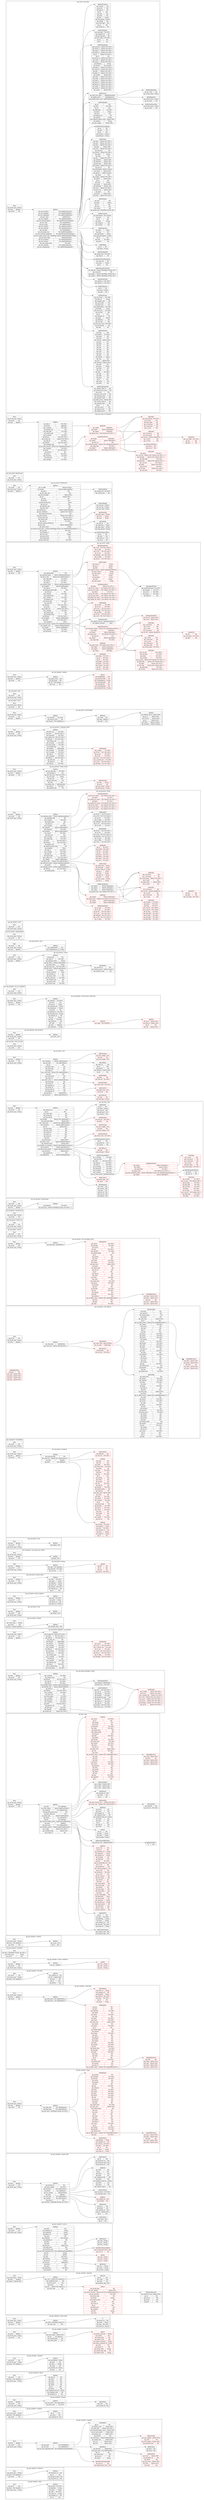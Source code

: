 digraph{rankdir=LR;subgraph cluster_0{label="api_get_member / deck";node[style="filled",color=white,style="solid",color=gray20];api_get_member__deck__ApiData[label="<ApiData> ApiData  | { api_mission | <api_mission> Vec\<i64\>, } | { api_flagship | <api_flagship> String, } | { api_name | <api_name> String, } | { api_ship | <api_ship> Vec\<i64\>, } | { api_name_id | <api_name_id> String, } | { api_member_id | <api_member_id> i64, } | { api_id | <api_id> i64, }",shape=record];api_get_member__deck__Root[label="<Root> Root  | { api_result | <api_result> i64, } | { api_data | <api_data> Vec\<ApiData\>, } | { api_result_msg | <api_result_msg> String, }",shape=record];api_get_member__deck__Root:api_data->api_get_member__deck__ApiData:ApiData;}subgraph cluster_1{label="api_get_member / furniture";node[style="filled",color=white,style="solid",color=gray20];api_get_member__furniture__Root[label="<Root> Root  | { api_result_msg | <api_result_msg> String, } | { api_data | <api_data> Vec\<ApiData\>, } | { api_result | <api_result> i64, }",shape=record];api_get_member__furniture__ApiData;api_get_member__furniture__Root:api_data->api_get_member__furniture__ApiData:ApiData;api_get_member__furniture__ApiData[label="<ApiData> ApiData  | { api_furniture_id | <api_furniture_id> i64, } | { api_id | <api_id> i64, } | { api_furniture_type | <api_furniture_type> i64, } | { api_furniture_no | <api_furniture_no> i64, }",shape=record];}subgraph cluster_2{label="api_get_member / mapinfo";node[style="filled",color=white,style="solid",color=gray20];api_get_member__mapinfo__ApiDistance[label="<ApiDistance> ApiDistance  | { api_base | <api_base> i64, } | { api_bonus | <api_bonus> i64, }",shape=record];api_get_member__mapinfo__ApiPlaneInfo[label="<ApiPlaneInfo> ApiPlaneInfo  | { api_count | <api_count> Option\<i64\>, } | { api_squadron_id | <api_squadron_id> i64, } | { api_slotid | <api_slotid> i64, } | { api_max_count | <api_max_count> Option\<i64\>, } | { api_cond | <api_cond> Option\<i64\>, } | { api_state | <api_state> i64, }",shape=record,color=red];api_get_member__mapinfo__ApiMapInfo[label="<ApiMapInfo> ApiMapInfo  | { api_id | <api_id> i64, } | { api_defeat_count | <api_defeat_count> Option\<i64\>, } | { api_sally_flag | <api_sally_flag> Option\<Vec\<i64\>\>, } | { api_required_defeat_count | <api_required_defeat_count> Option\<i64\>, } | { api_air_base_decks | <api_air_base_decks> Option\<i64\>, } | { api_gauge_num | <api_gauge_num> Option\<i64\>, } | { api_cleared | <api_cleared> i64, } | { api_eventmap | <api_eventmap> Option\<ApiEventmap\>, } | { api_gauge_type | <api_gauge_type> Option\<i64\>, } | { api_s_no | <api_s_no> Option\<i64\>, } | { api_m10 | <api_m10> Option\<i64\>, }",shape=record];api_get_member__mapinfo__ApiEventmap;api_get_member__mapinfo__ApiMapInfo:api_eventmap->api_get_member__mapinfo__ApiEventmap:ApiEventmap;api_get_member__mapinfo__ApiAirBase[label="<ApiAirBase> ApiAirBase  | { api_distance | <api_distance> ApiDistance, } | { api_plane_info | <api_plane_info> Vec\<ApiPlaneInfo\>, } | { api_rid | <api_rid> i64, } | { api_action_kind | <api_action_kind> i64, } | { api_area_id | <api_area_id> i64, } | { api_name | <api_name> String, }",shape=record];api_get_member__mapinfo__ApiAirBase:api_distance->api_get_member__mapinfo__ApiDistance:ApiDistance;api_get_member__mapinfo__ApiAirBase:api_plane_info->api_get_member__mapinfo__ApiPlaneInfo:ApiPlaneInfo;api_get_member__mapinfo__ApiData[label="<ApiData> ApiData  | { api_map_info | <api_map_info> Vec\<ApiMapInfo\>, } | { api_air_base | <api_air_base> Vec\<ApiAirBase\>, } | { api_air_base_expanded_info | <api_air_base_expanded_info> Vec\<ApiAirBaseExpandedInfo\>, }",shape=record];api_get_member__mapinfo__ApiData:api_map_info->api_get_member__mapinfo__ApiMapInfo:ApiMapInfo;api_get_member__mapinfo__ApiData:api_air_base->api_get_member__mapinfo__ApiAirBase:ApiAirBase;api_get_member__mapinfo__ApiAirBaseExpandedInfo;api_get_member__mapinfo__ApiData:api_air_base_expanded_info->api_get_member__mapinfo__ApiAirBaseExpandedInfo:ApiAirBaseExpandedInfo;api_get_member__mapinfo__Root[label="<Root> Root  | { api_data | <api_data> ApiData, } | { api_result | <api_result> i64, } | { api_result_msg | <api_result_msg> String, }",shape=record];api_get_member__mapinfo__Root:api_data->api_get_member__mapinfo__ApiData:ApiData;api_get_member__mapinfo__ApiEventmap[label="<ApiEventmap> ApiEventmap  | { api_max_maphp | <api_max_maphp> Option\<i64\>, } | { api_state | <api_state> i64, } | { api_now_maphp | <api_now_maphp> Option\<i64\>, } | { api_selected_rank | <api_selected_rank> i64, }",shape=record,color=red];api_get_member__mapinfo__ApiAirBaseExpandedInfo[label="<ApiAirBaseExpandedInfo> ApiAirBaseExpandedInfo  | { api_area_id | <api_area_id> i64, } | { api_maintenance_level | <api_maintenance_level> i64, }",shape=record,color=red];}subgraph cluster_3{label="api_get_member / material";node[style="filled",color=white,style="solid",color=gray20];api_get_member__material__ApiData[label="<ApiData> ApiData  | { api_id | <api_id> i64, } | { api_value | <api_value> i64, } | { api_member_id | <api_member_id> i64, }",shape=record];api_get_member__material__Root[label="<Root> Root  | { api_result_msg | <api_result_msg> String, } | { api_data | <api_data> Vec\<ApiData\>, } | { api_result | <api_result> i64, }",shape=record];api_get_member__material__Root:api_data->api_get_member__material__ApiData:ApiData;}subgraph cluster_4{label="api_get_member / mission";node[style="filled",color=white,style="solid",color=gray20];api_get_member__mission__ApiData[label="<ApiData> ApiData  | { api_list_items | <api_list_items> Vec\<ApiListItem\>, } | { api_limit_time | <api_limit_time> Vec\<i64\>, }",shape=record];api_get_member__mission__ApiListItem;api_get_member__mission__ApiData:api_list_items->api_get_member__mission__ApiListItem:ApiListItem;api_get_member__mission__ApiListItem[label="<ApiListItem> ApiListItem  | { api_state | <api_state> i64, } | { api_mission_id | <api_mission_id> i64, }",shape=record];api_get_member__mission__Root[label="<Root> Root  | { api_data | <api_data> ApiData, } | { api_result | <api_result> i64, } | { api_result_msg | <api_result_msg> String, }",shape=record];api_get_member__mission__Root:api_data->api_get_member__mission__ApiData:ApiData;}subgraph cluster_5{label="api_get_member / ndock";node[style="filled",color=white,style="solid",color=gray20];api_get_member__ndock__ApiData[label="<ApiData> ApiData  | { api_ship_id | <api_ship_id> i64, } | { api_state | <api_state> i64, } | { api_item1 | <api_item1> i64, } | { api_item2 | <api_item2> i64, } | { api_item4 | <api_item4> i64, } | { api_id | <api_id> i64, } | { api_item3 | <api_item3> i64, } | { api_complete_time_str | <api_complete_time_str> String, } | { api_complete_time | <api_complete_time> i64, } | { api_member_id | <api_member_id> i64, }",shape=record];api_get_member__ndock__Root[label="<Root> Root  | { api_result | <api_result> i64, } | { api_data | <api_data> Vec\<ApiData\>, } | { api_result_msg | <api_result_msg> String, }",shape=record];api_get_member__ndock__Root:api_data->api_get_member__ndock__ApiData:ApiData;}subgraph cluster_6{label="api_get_member / payitem";node[style="filled",color=white,style="solid",color=gray20];api_get_member__payitem__Root[label="<Root> Root  | { api_result | <api_result> i64, } | { api_result_msg | <api_result_msg> String, } | { api_data | <api_data> Vec\<ApiData\>, }",shape=record];api_get_member__payitem__ApiData;api_get_member__payitem__Root:api_data->api_get_member__payitem__ApiData:ApiData;api_get_member__payitem__ApiData[label="<ApiData> ApiData  | { api_description | <api_description> String, } | { api_price | <api_price> i64, } | { api_name | <api_name> String, } | { api_count | <api_count> i64, } | { api_payitem_id | <api_payitem_id> String, } | { api_type | <api_type> i64, }",shape=record];}subgraph cluster_7{label="api_get_member / practice";node[style="filled",color=white,style="solid",color=gray20];api_get_member__practice__ApiList[label="<ApiList> ApiList  | { api_enemy_name_id | <api_enemy_name_id> String, } | { api_medals | <api_medals> i64, } | { api_enemy_flag | <api_enemy_flag> i64, } | { api_enemy_level | <api_enemy_level> i64, } | { api_enemy_comment | <api_enemy_comment> String, } | { api_enemy_comment_id | <api_enemy_comment_id> String, } | { api_state | <api_state> i64, } | { api_enemy_id | <api_enemy_id> i64, } | { api_enemy_rank | <api_enemy_rank> String, } | { api_enemy_flag_ship | <api_enemy_flag_ship> i64, } | { api_enemy_name | <api_enemy_name> String, }",shape=record,color=red];api_get_member__practice__ApiData[label="<ApiData> ApiData  | { api_entry_limit | <api_entry_limit> Option\<i64\>, } | { api_list | <api_list> Vec\<ApiList\>, } | { api_selected_kind | <api_selected_kind> i64, } | { api_create_kind | <api_create_kind> i64, }",shape=record];api_get_member__practice__ApiData:api_list->api_get_member__practice__ApiList:ApiList;api_get_member__practice__Root[label="<Root> Root  | { api_data | <api_data> ApiData, } | { api_result_msg | <api_result_msg> String, } | { api_result | <api_result> i64, }",shape=record];api_get_member__practice__Root:api_data->api_get_member__practice__ApiData:ApiData;}subgraph cluster_8{label="api_get_member / preset_deck";node[style="filled",color=white,style="solid",color=gray20];api_get_member__preset_deck__ApiData[label="<ApiData> ApiData  | { api_deck | <api_deck> HashMap\<String, N\>, } | { api_max_num | <api_max_num> i64, }",shape=record];api_get_member__preset_deck__N;api_get_member__preset_deck__ApiData:api_deck->api_get_member__preset_deck__N:N;api_get_member__preset_deck__Root[label="<Root> Root  | { api_result_msg | <api_result_msg> String, } | { api_data | <api_data> ApiData, } | { api_result | <api_result> i64, }",shape=record];api_get_member__preset_deck__Root:api_data->api_get_member__preset_deck__ApiData:ApiData;api_get_member__preset_deck__N[label="<N> N  | { api_preset_no | <api_preset_no> i64, } | { api_name | <api_name> String, } | { api_ship | <api_ship> Vec\<i64\>, } | { api_name_id | <api_name_id> String, }",shape=record];}subgraph cluster_9{label="api_get_member / questlist";node[style="filled",color=white,style="solid",color=gray20];api_get_member__questlist__ApiData[label="<ApiData> ApiData  | { api_c_list | <api_c_list> Option\<Vec\<ApiCList\>\> } | { api_completed_kind | <api_completed_kind> i64, } | { api_exec_count | <api_exec_count> i64, } | { api_count | <api_count> i64, } | { api_list | <api_list> Option\<Vec\<ApiList\>\>, } | { api_exec_type | <api_exec_type> i64, }",shape=record];api_get_member__questlist__ApiCList;api_get_member__questlist__ApiData:api_c_list->api_get_member__questlist__ApiCList:ApiCList;api_get_member__questlist__ApiList;api_get_member__questlist__ApiData:api_list->api_get_member__questlist__ApiList:ApiList;api_get_member__questlist__Root[label="<Root> Root  | { api_result_msg | <api_result_msg> String, } | { api_data | <api_data> ApiData, } | { api_result | <api_result> Option\<i64\>, }",shape=record];api_get_member__questlist__Root:api_data->api_get_member__questlist__ApiData:ApiData;api_get_member__questlist__ApiSelectRewards[label="<ApiSelectRewards> ApiSelectRewards  | { api_slotitem_level | <api_slotitem_level> Option\<i64\>, } | { api_no | <api_no> i64, } | { api_mst_id | <api_mst_id> i64, } | { api_count | <api_count> i64, } | { api_kind | <api_kind> i64, }",shape=record];api_get_member__questlist__ApiList[label="<ApiList> ApiList  | { api_invalid_flag | <api_invalid_flag> i64, } | { api_lost_badges | <api_lost_badges> Option\<i64\>, } | { api_select_rewards | <api_select_rewards> Option\<Vec\<Vec\<ApiSelectRewards\>\>\>, } | { api_get_material | <api_get_material> Vec\<i64\>, } | { api_bonus_flag | <api_bonus_flag> i64, } | { api_detail | <api_detail> String, } | { api_progress_flag | <api_progress_flag> i64, } | { api_type | <api_type> i64, } | { api_voice_id | <api_voice_id> i64, } | { api_no | <api_no> i64, } | { api_label_type | <api_label_type> i64, } | { api_category | <api_category> i64, } | { api_title | <api_title> String, } | { api_state | <api_state> i64, }",shape=record,color=red];api_get_member__questlist__ApiList:api_select_rewards->api_get_member__questlist__ApiSelectRewards:ApiSelectRewards;api_get_member__questlist__ApiCList[label="<ApiCList> ApiCList  | { api_no | <api_no> i64, } | { api_c_flag | <api_c_flag> i64, } | { api_state | <api_state> i64, } | { api_progress_flag | <api_progress_flag> i64, }",shape=record];}subgraph cluster_10{label="api_get_member / record";node[style="filled",color=white,style="solid",color=gray20];api_get_member__record__ApiPractice[label="<ApiPractice> ApiPractice  | { api_rate | <api_rate> String, } | { api_win | <api_win> String, } | { api_lose | <api_lose> String, }",shape=record];api_get_member__record__Root[label="<Root> Root  | { api_data | <api_data> ApiData, } | { api_result | <api_result> i64, } | { api_result_msg | <api_result_msg> String, }",shape=record];api_get_member__record__ApiData;api_get_member__record__Root:api_data->api_get_member__record__ApiData:ApiData;api_get_member__record__ApiAirBaseExpandedInfo[label="<ApiAirBaseExpandedInfo> ApiAirBaseExpandedInfo  | { api_maintenance_level | <api_maintenance_level> i64, } | { api_area_id | <api_area_id> i64, }",shape=record,color=red];api_get_member__record__ApiData[label="<ApiData> ApiData  | { api_deck | <api_deck> i64, } | { api_nickname_id | <api_nickname_id> String, } | { api_nickname | <api_nickname> String, } | { api_photo_url | <api_photo_url> String, } | { api_rank | <api_rank> i64, } | { api_complate | <api_complate> Vec\<String\>, } | { api_member_id | <api_member_id> i64, } | { api_kdoc | <api_kdoc> i64, } | { api_level | <api_level> i64, } | { api_practice | <api_practice> ApiPractice, } | { api_large_dock | <api_large_dock> i64, } | { api_material_max | <api_material_max> i64, } | { api_air_base_expanded_info | <api_air_base_expanded_info> Vec\<ApiAirBaseExpandedInfo\>, } | { api_cmt | <api_cmt> String, } | { api_war | <api_war> ApiWar, } | { api_ship | <api_ship> Vec\<i64\>, } | { api_slotitem | <api_slotitem> Vec\<i64\>, } | { api_cmt_id | <api_cmt_id> String, } | { api_mission | <api_mission> ApiMission, } | { api_friend | <api_friend> i64, } | { api_ndoc | <api_ndoc> i64, } | { api_experience | <api_experience> Vec\<i64\>, } | { api_furniture | <api_furniture> i64, }",shape=record];api_get_member__record__ApiData:api_practice->api_get_member__record__ApiPractice:ApiPractice;api_get_member__record__ApiData:api_air_base_expanded_info->api_get_member__record__ApiAirBaseExpandedInfo:ApiAirBaseExpandedInfo;api_get_member__record__ApiWar;api_get_member__record__ApiData:api_war->api_get_member__record__ApiWar:ApiWar;api_get_member__record__ApiMission;api_get_member__record__ApiData:api_mission->api_get_member__record__ApiMission:ApiMission;api_get_member__record__ApiMission[label="<ApiMission> ApiMission  | { api_rate | <api_rate> String, } | { api_count | <api_count> String, } | { api_success | <api_success> String, }",shape=record];api_get_member__record__ApiWar[label="<ApiWar> ApiWar  | { api_rate | <api_rate> String, } | { api_lose | <api_lose> String, } | { api_win | <api_win> String, }",shape=record,color=red];}subgraph cluster_11{label="api_get_member / require_info";node[style="filled",color=white,style="solid",color=gray20];api_get_member__require_info__ApiSlotItem[label="<ApiSlotItem> ApiSlotItem  | { api_level | <api_level> i64, } | { api_locked | <api_locked> i64, } | { api_slotitem_id | <api_slotitem_id> i64, } | { api_alv | <api_alv> Option\<i64\>, } | { api_id | <api_id> i64, }",shape=record];api_get_member__require_info__Root[label="<Root> Root  | { api_data | <api_data> ApiData, } | { api_result | <api_result> i64, } | { api_result_msg | <api_result_msg> String, }",shape=record];api_get_member__require_info__ApiData;api_get_member__require_info__Root:api_data->api_get_member__require_info__ApiData:ApiData;api_get_member__require_info__ApiFurniture[label="<ApiFurniture> ApiFurniture  | { api_id | <api_id> i64, } | { api_furniture_no | <api_furniture_no> i64, } | { api_furniture_type | <api_furniture_type> i64, } | { api_furniture_id | <api_furniture_id> i64, }",shape=record];api_get_member__require_info__ApiUseitem[label="<ApiUseitem> ApiUseitem  | { api_count | <api_count> i64, } | { api_id | <api_id> i64, }",shape=record];api_get_member__require_info__ApiOssSetting[label="<ApiOssSetting> ApiOssSetting  | { api_oss_items | <api_oss_items> Vec\<i64\>, } | { api_language_type | <api_language_type> i64, }",shape=record];api_get_member__require_info__ApiData[label="<ApiData> ApiData  | { api_position_id | <api_position_id> i64, } | { api_extra_supply | <api_extra_supply> Vec\<i64\>, } | { api_furniture | <api_furniture> Vec\<ApiFurniture\>, } | { api_kdock | <api_kdock> Vec\<ApiKdock\>, } | { api_oss_setting | <api_oss_setting> ApiOssSetting, } | { api_basic | <api_basic> ApiBasic, } | { api_slot_item | <api_slot_item> Vec\<ApiSlotItem\>, } | { api_useitem | <api_useitem> Vec\<ApiUseitem\>, } | { api_skin_id | <api_skin_id> i64, } | { api_unsetslot | <api_unsetslot> HashMap\<String, Vec\<i64\>\>, }",shape=record];api_get_member__require_info__ApiData:api_furniture->api_get_member__require_info__ApiFurniture:ApiFurniture;api_get_member__require_info__ApiKdock;api_get_member__require_info__ApiData:api_kdock->api_get_member__require_info__ApiKdock:ApiKdock;api_get_member__require_info__ApiData:api_oss_setting->api_get_member__require_info__ApiOssSetting:ApiOssSetting;api_get_member__require_info__ApiBasic;api_get_member__require_info__ApiData:api_basic->api_get_member__require_info__ApiBasic:ApiBasic;api_get_member__require_info__ApiData:api_slot_item->api_get_member__require_info__ApiSlotItem:ApiSlotItem;api_get_member__require_info__ApiData:api_useitem->api_get_member__require_info__ApiUseitem:ApiUseitem;api_get_member__require_info__ApiBasic[label="<ApiBasic> ApiBasic  | { api_member_id | <api_member_id> i64, } | { api_firstflag | <api_firstflag> i64, }",shape=record,color=red];api_get_member__require_info__ApiKdock[label="<ApiKdock> ApiKdock  | { api_state | <api_state> i64, } | { api_id | <api_id> i64, } | { api_item3 | <api_item3> i64, } | { api_item1 | <api_item1> i64, } | { api_complete_time | <api_complete_time> i64, } | { api_item4 | <api_item4> i64, } | { api_complete_time_str | <api_complete_time_str> String, } | { api_item2 | <api_item2> i64, } | { api_item5 | <api_item5> i64, } | { api_created_ship_id | <api_created_ship_id> i64, }",shape=record];}subgraph cluster_12{label="api_get_member / ship3";node[style="filled",color=white,style="solid",color=gray20];api_get_member__ship3__Root[label="<Root> Root  | { api_result_msg | <api_result_msg> String, } | { api_data | <api_data> ApiData, } | { api_result | <api_result> i64, }",shape=record];api_get_member__ship3__ApiData;api_get_member__ship3__Root:api_data->api_get_member__ship3__ApiData:ApiData;api_get_member__ship3__ApiShipData[label="<ApiShipData> ApiShipData  | { api_nowhp | <api_nowhp> i64, } | { api_sakuteki | <api_sakuteki> Vec\<i64\>, } | { api_kyouka | <api_kyouka> Vec\<i64\>, } | { api_sortno | <api_sortno> i64, } | { api_maxhp | <api_maxhp> i64, } | { api_fuel | <api_fuel> i64, } | { api_exp | <api_exp> Vec\<i64\>, } | { api_slotnum | <api_slotnum> i64, } | { api_lucky | <api_lucky> Vec\<i64\>, } | { api_onslot | <api_onslot> Vec\<i64\>, } | { api_taiku | <api_taiku> Vec\<i64\>, } | { api_taisen | <api_taisen> Vec\<i64\>, } | { api_slot | <api_slot> Vec\<i64\>, } | { api_slot_ex | <api_slot_ex> i64, } | { api_backs | <api_backs> i64, } | { api_leng | <api_leng> i64, } | { api_ndock_item | <api_ndock_item> Vec\<i64\>, } | { api_sally_area | <api_sally_area> Option\<i64\>, } | { api_locked_equip | <api_locked_equip> i64, } | { api_soku | <api_soku> i64, } | { api_srate | <api_srate> i64, } | { api_lv | <api_lv> i64, } | { api_cond | <api_cond> i64, } | { api_bull | <api_bull> i64, } | { api_locked | <api_locked> i64, } | { api_ship_id | <api_ship_id> i64, } | { api_raisou | <api_raisou> Vec\<i64\>, } | { api_id | <api_id> i64, } | { api_soukou | <api_soukou> Vec\<i64\>, } | { api_karyoku | <api_karyoku> Vec\<i64\>, } | { api_ndock_time | <api_ndock_time> i64, } | { api_sp_effect_items | <api_sp_effect_items> Option\<Vec\<ApiSpEffectItems\>\>, } | { api_kaihi | <api_kaihi> Vec\<i64\>, }",shape=record,color=red];api_get_member__ship3__ApiSpEffectItems;api_get_member__ship3__ApiShipData:api_sp_effect_items->api_get_member__ship3__ApiSpEffectItems:ApiSpEffectItems;api_get_member__ship3__ApiData[label="<ApiData> ApiData  | { api_ship_data | <api_ship_data> Vec\<ApiShipData\>, } | { api_deck_data | <api_deck_data> Vec\<ApiDeckData\>, } | { api_slot_data | <api_slot_data> HashMap\<String, Vec\<i64\>\>, }",shape=record];api_get_member__ship3__ApiData:api_ship_data->api_get_member__ship3__ApiShipData:ApiShipData;api_get_member__ship3__ApiDeckData;api_get_member__ship3__ApiData:api_deck_data->api_get_member__ship3__ApiDeckData:ApiDeckData;api_get_member__ship3__ApiSpEffectItems[label="<ApiSpEffectItems> ApiSpEffectItems  | { api_raig | <api_raig> Option\<i64\>, } | { api_kaih | <api_kaih> Option\<i64\>, } | { api_kind | <api_kind> i64, } | { api_souk | <api_souk> Option\<i64\>, } | { api_houg | <api_houg> Option\<i64\>, }",shape=record,color=red];api_get_member__ship3__ApiDeckData[label="<ApiDeckData> ApiDeckData  | { api_flagship | <api_flagship> String, } | { api_member_id | <api_member_id> i64, } | { api_mission | <api_mission> Vec\<i64\>, } | { api_ship | <api_ship> Vec\<i64\>, } | { api_id | <api_id> i64, } | { api_name | <api_name> String, } | { api_name_id | <api_name_id> String, }",shape=record,color=red];}subgraph cluster_13{label="api_get_member / ship_deck";node[style="filled",color=white,style="solid",color=gray20];api_get_member__ship_deck__ApiSpEffectItems[label="<ApiSpEffectItems> ApiSpEffectItems  | { api_kind | <api_kind> i64, } | { api_houg | <api_houg> Option\<i64\>, } | { api_raig | <api_raig> Option\<i64\>, } | { api_kaih | <api_kaih> Option\<i64\>, } | { api_souk | <api_souk> Option\<i64\>, }",shape=record,color=red];api_get_member__ship_deck__ApiShipData[label="<ApiShipData> ApiShipData  | { api_fuel | <api_fuel> i64, } | { api_bull | <api_bull> i64, } | { api_sakuteki | <api_sakuteki> Vec\<i64\>, } | { api_backs | <api_backs> i64, } | { api_taisen | <api_taisen> Vec\<i64\>, } | { api_soku | <api_soku> i64, } | { api_lucky | <api_lucky> Vec\<i64\>, } | { api_raisou | <api_raisou> Vec\<i64\>, } | { api_sally_area | <api_sally_area> Option\<i64\>, } | { api_sortno | <api_sortno> i64, } | { api_onslot | <api_onslot> Vec\<i64\>, } | { api_lv | <api_lv> i64, } | { api_locked_equip | <api_locked_equip> i64, } | { api_slotnum | <api_slotnum> i64, } | { api_soukou | <api_soukou> Vec\<i64\>, } | { api_leng | <api_leng> i64, } | { api_ship_id | <api_ship_id> i64, } | { api_locked | <api_locked> i64, } | { api_nowhp | <api_nowhp> i64, } | { api_taiku | <api_taiku> Vec\<i64\>, } | { api_kyouka | <api_kyouka> Vec\<i64\>, } | { api_slot | <api_slot> Vec\<i64\>, } | { api_ndock_item | <api_ndock_item> Vec\<i64\>, } | { api_karyoku | <api_karyoku> Vec\<i64\>, } | { api_kaihi | <api_kaihi> Vec\<i64\>, } | { api_cond | <api_cond> i64, } | { api_srate | <api_srate> i64, } | { api_id | <api_id> i64, } | { api_exp | <api_exp> Vec\<i64\>, } | { api_ndock_time | <api_ndock_time> i64, } | { api_maxhp | <api_maxhp> i64, } | { api_slot_ex | <api_slot_ex> i64, } | { api_sp_effect_items | <api_sp_effect_items> Option\<Vec\<ApiSpEffectItems\>\>, }",shape=record,color=red];api_get_member__ship_deck__ApiShipData:api_sp_effect_items->api_get_member__ship_deck__ApiSpEffectItems:ApiSpEffectItems;api_get_member__ship_deck__ApiDeckData[label="<ApiDeckData> ApiDeckData  | { api_name_id | <api_name_id> String, } | { api_member_id | <api_member_id> i64, } | { api_flagship | <api_flagship> String, } | { api_mission | <api_mission> Vec\<i64\>, } | { api_ship | <api_ship> Vec\<i64\>, } | { api_id | <api_id> i64, } | { api_name | <api_name> String, }",shape=record,color=red];api_get_member__ship_deck__Root[label="<Root> Root  | { api_result_msg | <api_result_msg> String, } | { api_data | <api_data> ApiData, } | { api_result | <api_result> i64, }",shape=record];api_get_member__ship_deck__ApiData;api_get_member__ship_deck__Root:api_data->api_get_member__ship_deck__ApiData:ApiData;api_get_member__ship_deck__ApiData[label="<ApiData> ApiData  | { api_deck_data | <api_deck_data> Vec\<ApiDeckData\>, } | { api_ship_data | <api_ship_data> Vec\<ApiShipData\>, }",shape=record];api_get_member__ship_deck__ApiData:api_deck_data->api_get_member__ship_deck__ApiDeckData:ApiDeckData;api_get_member__ship_deck__ApiData:api_ship_data->api_get_member__ship_deck__ApiShipData:ApiShipData;}subgraph cluster_14{label="api_get_member / slot_item";node[style="filled",color=white,style="solid",color=gray20];api_get_member__slot_item__ApiData[label="<ApiData> ApiData  | { api_slotitem_id | <api_slotitem_id> i64, } | { api_alv | <api_alv> Option\<i64\>, } | { api_level | <api_level> i64, } | { api_id | <api_id> i64, } | { api_locked | <api_locked> i64, }",shape=record];api_get_member__slot_item__Root[label="<Root> Root  | { api_result | <api_result> i64, } | { api_result_msg | <api_result_msg> String, } | { api_data | <api_data> Vec\<ApiData\>, }",shape=record];api_get_member__slot_item__Root:api_data->api_get_member__slot_item__ApiData:ApiData;}subgraph cluster_15{label="api_get_member / sortie_conditions";node[style="filled",color=white,style="solid",color=gray20];api_get_member__sortie_conditions__ApiData[label="<ApiData> ApiData  | { api_war | <api_war> ApiWar, }",shape=record];api_get_member__sortie_conditions__ApiWar;api_get_member__sortie_conditions__ApiData:api_war->api_get_member__sortie_conditions__ApiWar:ApiWar;api_get_member__sortie_conditions__Root[label="<Root> Root  | { api_data | <api_data> ApiData, } | { api_result | <api_result> i64, } | { api_result_msg | <api_result_msg> String, }",shape=record];api_get_member__sortie_conditions__Root:api_data->api_get_member__sortie_conditions__ApiData:ApiData;api_get_member__sortie_conditions__ApiWar[label="<ApiWar> ApiWar  | { api_lose | <api_lose> String, } | { api_rate | <api_rate> String, } | { api_win | <api_win> String, }",shape=record,color=red];}subgraph cluster_16{label="api_get_member / unsetslot";node[style="filled",color=white,style="solid",color=gray20];api_get_member__unsetslot__Root[label="<Root> Root  | { api_data | <api_data> HashMap\<String, Vec\<i64\>\>, } | { api_result_msg | <api_result_msg> String, } | { api_result | <api_result> i64, }",shape=record];}subgraph cluster_17{label="api_get_member / useitem";node[style="filled",color=white,style="solid",color=gray20];api_get_member__useitem__Root[label="<Root> Root  | { api_result_msg | <api_result_msg> String, } | { api_data | <api_data> Vec\<ApiData\>, } | { api_result | <api_result> i64, }",shape=record];api_get_member__useitem__ApiData;api_get_member__useitem__Root:api_data->api_get_member__useitem__ApiData:ApiData;api_get_member__useitem__ApiData[label="<ApiData> ApiData  | { api_count | <api_count> i64, } | { api_id | <api_id> i64, }",shape=record];}subgraph cluster_18{label="api_port / port";node[style="filled",color=white,style="solid",color=gray20];api_port__port__ApiEventObject[label="<ApiEventObject> ApiEventObject  | { api_m_flag2 | <api_m_flag2> Option\<i64\>, } | { api_m_flag | <api_m_flag> Option\<i64\>, } | { api_c_num | <api_c_num> Option\<i64\>, }",shape=record];api_port__port__ApiData[label="<ApiData> ApiData  | { api_ship | <api_ship> Vec\<ApiShip\>, } | { api_event_object | <api_event_object> Option\<ApiEventObject\>, } | { api_material | <api_material> Vec\<ApiMaterial\>, } | { api_parallel_quest_count | <api_parallel_quest_count> i64, } | { api_dest_ship_slot | <api_dest_ship_slot> i64, } | { api_plane_info | <api_plane_info> Option\<ApiPlaneInfo\> } | { api_ndock | <api_ndock> Vec\<ApiNdock\>, } | { api_log | <api_log> Vec\<ApiLog\>, } | { api_furniture_affect_items | <api_furniture_affect_items> ApiFurnitureAffectItems, } | { api_basic | <api_basic> ApiBasic, } | { api_deck_port | <api_deck_port> Vec\<ApiDeckPort\>, } | { api_friendly_setting | <api_friendly_setting> Option\<ApiFriendlySetting\>, } | { api_c_flags | <api_c_flags> Option\<Vec\<i64\>\>, } | { api_combined_flag | <api_combined_flag> Option\<i64\>, } | { api_p_bgm_id | <api_p_bgm_id> i64, }",shape=record];api_port__port__ApiShip;api_port__port__ApiData:api_ship->api_port__port__ApiShip:ApiShip;api_port__port__ApiData:api_event_object->api_port__port__ApiEventObject:ApiEventObject;api_port__port__ApiMaterial;api_port__port__ApiData:api_material->api_port__port__ApiMaterial:ApiMaterial;api_port__port__ApiPlaneInfo;api_port__port__ApiData:api_plane_info->api_port__port__ApiPlaneInfo:ApiPlaneInfo;api_port__port__ApiNdock;api_port__port__ApiData:api_ndock->api_port__port__ApiNdock:ApiNdock;api_port__port__ApiLog;api_port__port__ApiData:api_log->api_port__port__ApiLog:ApiLog;api_port__port__ApiFurnitureAffectItems;api_port__port__ApiData:api_furniture_affect_items->api_port__port__ApiFurnitureAffectItems:ApiFurnitureAffectItems;api_port__port__ApiBasic;api_port__port__ApiData:api_basic->api_port__port__ApiBasic:ApiBasic;api_port__port__ApiDeckPort;api_port__port__ApiData:api_deck_port->api_port__port__ApiDeckPort:ApiDeckPort;api_port__port__ApiFriendlySetting;api_port__port__ApiData:api_friendly_setting->api_port__port__ApiFriendlySetting:ApiFriendlySetting;api_port__port__ApiPlaneInfo[label="<ApiPlaneInfo> ApiPlaneInfo  | { api_base_convert_slot | <api_base_convert_slot> Option\<Vec\<i64\>\>, } | { api_unset_slot | <api_unset_slot> Option\<Vec\<ApiUnsetSlot\>\>, }",shape=record,color=red];api_port__port__ApiUnsetSlot;api_port__port__ApiPlaneInfo:api_unset_slot->api_port__port__ApiUnsetSlot:ApiUnsetSlot;api_port__port__ApiBasic[label="<ApiBasic> ApiBasic  | { api_pt_win | <api_pt_win> i64, } | { api_level | <api_level> i64, } | { api_nickname_id | <api_nickname_id> String, } | { api_nickname | <api_nickname> String, } | { api_member_id | <api_member_id> String, } | { api_firstflag | <api_firstflag> i64, } | { api_playtime | <api_playtime> i64, } | { api_pvp | <api_pvp> Vec\<i64\>, } | { api_pt_challenged_win | <api_pt_challenged_win> i64, } | { api_st_win | <api_st_win> i64, } | { api_experience | <api_experience> i64, } | { api_tutorial_progress | <api_tutorial_progress> i64, } | { api_pt_lose | <api_pt_lose> i64, } | { api_furniture | <api_furniture> Vec\<i64\>, } | { api_st_lose | <api_st_lose> i64, } | { api_ms_success | <api_ms_success> i64, } | { api_max_chara | <api_max_chara> i64, } | { api_tutorial | <api_tutorial> i64, } | { api_rank | <api_rank> i64, } | { api_count_kdock | <api_count_kdock> i64, } | { api_active_flag | <api_active_flag> i64, } | { api_medals | <api_medals> i64, } | { api_max_kagu | <api_max_kagu> i64, } | { api_count_deck | <api_count_deck> i64, } | { api_fcoin | <api_fcoin> i64, } | { api_pt_challenged | <api_pt_challenged> i64, } | { api_fleetname | <api_fleetname> Value, } | { api_large_dock | <api_large_dock> i64, } | { api_comment | <api_comment> String, } | { api_comment_id | <api_comment_id> String, } | { api_count_ndock | <api_count_ndock> i64, } | { api_starttime | <api_starttime> i64, } | { api_ms_count | <api_ms_count> i64, } | { api_max_slotitem | <api_max_slotitem> i64, }",shape=record,color=red];api_port__port__Root[label="<Root> Root  | { api_result_msg | <api_result_msg> String, } | { api_data | <api_data> ApiData, } | { api_result | <api_result> i64, }",shape=record];api_port__port__Root:api_data->api_port__port__ApiData:ApiData;api_port__port__ApiLog[label="<ApiLog> ApiLog  | { api_no | <api_no> i64, } | { api_type | <api_type> String, } | { api_state | <api_state> String, } | { api_message | <api_message> String, }",shape=record];api_port__port__ApiUnsetSlot[label="<ApiUnsetSlot> ApiUnsetSlot  | { api_type3No | <api_type3No> i64, } | { api_slot_list | <api_slot_list> Vec\<i64\>, }",shape=record];api_port__port__ApiNdock[label="<ApiNdock> ApiNdock  | { api_item2 | <api_item2> i64, } | { api_item1 | <api_item1> i64, } | { api_member_id | <api_member_id> i64, } | { api_complete_time | <api_complete_time> i64, } | { api_complete_time_str | <api_complete_time_str> String, } | { api_item3 | <api_item3> i64, } | { api_state | <api_state> i64, } | { api_id | <api_id> i64, } | { api_ship_id | <api_ship_id> i64, } | { api_item4 | <api_item4> i64, }",shape=record];api_port__port__ApiMaterial[label="<ApiMaterial> ApiMaterial  | { api_member_id | <api_member_id> i64, } | { api_value | <api_value> i64, } | { api_id | <api_id> i64, }",shape=record];api_port__port__ApiPayitemDict[label="<ApiPayitemDict> ApiPayitemDict  | { 21 | <21> i64, }",shape=record];api_port__port__ApiDeckPort[label="<ApiDeckPort> ApiDeckPort  | { api_id | <api_id> i64, } | { api_ship | <api_ship> Vec\<i64\>, } | { api_flagship | <api_flagship> String, } | { api_name | <api_name> String, } | { api_member_id | <api_member_id> i64, } | { api_mission | <api_mission> Vec\<i64\>, } | { api_name_id | <api_name_id> String, }",shape=record];api_port__port__ApiSpEffectItem[label="<ApiSpEffectItem> ApiSpEffectItem  | { api_souk | <api_souk> Option\<i64\>, } | { api_kind | <api_kind> i64, } | { api_houg | <api_houg> Option\<i64\>, } | { api_raig | <api_raig> Option\<i64\>, } | { api_kaih | <api_kaih> Option\<i64\>, }",shape=record,color=red];api_port__port__ApiShip[label="<ApiShip> ApiShip  | { api_taisen | <api_taisen> Vec\<i64\>, } | { api_id | <api_id> i64, } | { api_maxhp | <api_maxhp> i64, } | { api_sortno | <api_sortno> i64, } | { api_karyoku | <api_karyoku> Vec\<i64\>, } | { api_taiku | <api_taiku> Vec\<i64\>, } | { api_ndock_time | <api_ndock_time> i64, } | { api_locked_equip | <api_locked_equip> i64, } | { api_ship_id | <api_ship_id> i64, } | { api_kaihi | <api_kaihi> Vec\<i64\>, } | { api_locked | <api_locked> i64, } | { api_kyouka | <api_kyouka> Vec\<i64\>, } | { api_ndock_item | <api_ndock_item> Vec\<i64\>, } | { api_soukou | <api_soukou> Vec\<i64\>, } | { api_lucky | <api_lucky> Vec\<i64\>, } | { api_slot_ex | <api_slot_ex> i64, } | { api_sally_area | <api_sally_area> Option\<i64\>, } | { api_slot | <api_slot> Vec\<i64\>, } | { api_srate | <api_srate> i64, } | { api_sp_effect_items | <api_sp_effect_items> Option\<Vec\<ApiSpEffectItem\>\>, } | { api_soku | <api_soku> i64, } | { api_bull | <api_bull> i64, } | { api_cond | <api_cond> i64, } | { api_onslot | <api_onslot> Vec\<i64\>, } | { api_raisou | <api_raisou> Vec\<i64\>, } | { api_slotnum | <api_slotnum> i64, } | { api_leng | <api_leng> i64, } | { api_nowhp | <api_nowhp> i64, } | { api_backs | <api_backs> i64, } | { api_fuel | <api_fuel> i64, } | { api_exp | <api_exp> Vec\<i64\>, } | { api_sakuteki | <api_sakuteki> Vec\<i64\>, } | { api_lv | <api_lv> i64, }",shape=record,color=red];api_port__port__ApiShip:api_sp_effect_items->api_port__port__ApiSpEffectItem:ApiSpEffectItem;api_port__port__ApiFurnitureAffectItems[label="<ApiFurnitureAffectItems> ApiFurnitureAffectItems  | { api_payitem_dict | <api_payitem_dict> ApiPayitemDict, }",shape=record];api_port__port__ApiFurnitureAffectItems:api_payitem_dict->api_port__port__ApiPayitemDict:ApiPayitemDict;api_port__port__ApiFriendlySetting[label="<ApiFriendlySetting> ApiFriendlySetting  | { api_request_type | <api_request_type> i64, } | { api_request_flag | <api_request_flag> i64, }",shape=record];}subgraph cluster_19{label="api_req_battle_midnight / battle";node[style="filled",color=white,style="solid",color=gray20];api_req_battle_midnight__battle__ApiFriendlyInfo[label="<ApiFriendlyInfo> ApiFriendlyInfo  | { api_Slot | <api_Slot> Vec\<Vec\<i64\>\>, } | { api_slot_ex | <api_slot_ex> Vec\<i64\>, } | { api_nowhps | <api_nowhps> Vec\<i64\>, } | { api_maxhps | <api_maxhps> Vec\<i64\>, } | { api_production_type | <api_production_type> i64, } | { api_ship_lv | <api_ship_lv> Vec\<i64\>, } | { api_voice_id | <api_voice_id> Vec\<i64\>, } | { api_ship_id | <api_ship_id> Vec\<i64\>, } | { api_Param | <api_Param> Vec\<Vec\<i64\>\>, } | { api_voice_p_no | <api_voice_p_no> Vec\<i64\>, }",shape=record];api_req_battle_midnight__battle__Root[label="<Root> Root  | { api_data | <api_data> ApiData, } | { api_result | <api_result> i64, } | { api_result_msg | <api_result_msg> String, }",shape=record];api_req_battle_midnight__battle__ApiData;api_req_battle_midnight__battle__Root:api_data->api_req_battle_midnight__battle__ApiData:ApiData;api_req_battle_midnight__battle__ApiData[label="<ApiData> ApiData  | { api_f_nowhps | <api_f_nowhps> Vec\<i64\>, } | { api_smoke_type | <api_smoke_type> i64, } | { api_fParam | <api_fParam> Vec\<Vec\<i64\>\>, } | { api_ship_ke | <api_ship_ke> Vec\<i64\>, } | { api_ship_lv | <api_ship_lv> Vec\<i64\>, } | { api_friendly_battle | <api_friendly_battle> Option\<ApiFriendlyBattle\>, } | { api_friendly_info | <api_friendly_info> Option\<ApiFriendlyInfo\>, } | { api_deck_id | <api_deck_id> i64, } | { api_eParam | <api_eParam> Vec\<Vec\<i64\>\>, } | { api_e_nowhps | <api_e_nowhps> Vec\<i64\>, } | { api_atoll_cell | <api_atoll_cell> i64, } | { api_touch_plane | <api_touch_plane> Vec\<i64\>, } | { api_e_maxhps | <api_e_maxhps> Vec\<i64\>, } | { api_formation | <api_formation> Vec\<i64\>, } | { api_f_maxhps | <api_f_maxhps> Vec\<i64\>, } | { api_eSlot | <api_eSlot> Vec\<Vec\<i64\>\>, } | { api_balloon_cell | <api_balloon_cell> i64, } | { api_flare_pos | <api_flare_pos> Vec\<i64\>, } | { api_hougeki | <api_hougeki> ApiHougeki, } | { api_escape_idx | <api_escape_idx> Option\<Vec\<i64\>\>, }",shape=record];api_req_battle_midnight__battle__ApiFriendlyBattle;api_req_battle_midnight__battle__ApiData:api_friendly_battle->api_req_battle_midnight__battle__ApiFriendlyBattle:ApiFriendlyBattle;api_req_battle_midnight__battle__ApiData:api_friendly_info->api_req_battle_midnight__battle__ApiFriendlyInfo:ApiFriendlyInfo;api_req_battle_midnight__battle__ApiHougeki;api_req_battle_midnight__battle__ApiData:api_hougeki->api_req_battle_midnight__battle__ApiHougeki:ApiHougeki;api_req_battle_midnight__battle__ApiHougeki[label="<ApiHougeki> ApiHougeki  | { api_at_eflag | <api_at_eflag> Option\<Vec\<i64\>\>, } | { api_at_list | <api_at_list> Option\<Vec\<i64\>\>, } | { api_n_mother_list | <api_n_mother_list> Option\<Vec\<i64\>\>, } | { api_si_list | <api_si_list> Option\<Vec\<Vec\<Value\>\>\>, } | { api_cl_list | <api_cl_list> Option\<Vec\<Vec\<i64\>\>\>, } | { api_df_list | <api_df_list> Option\<Vec\<Vec\<i64\>\>\>, } | { api_damage | <api_damage> Option\<Vec\<Vec\<f64\>\>\>, } | { api_sp_list | <api_sp_list> Option\<Vec\<i64\>\>, }",shape=record,color=red];api_req_battle_midnight__battle__ApiFriendlyBattle[label="<ApiFriendlyBattle> ApiFriendlyBattle  | { api_hougeki | <api_hougeki> ApiHougeki, } | { api_flare_pos | <api_flare_pos> Vec\<i64\>, }",shape=record];api_req_battle_midnight__battle__ApiFriendlyBattle:api_hougeki->api_req_battle_midnight__battle__ApiHougeki:ApiHougeki;}subgraph cluster_20{label="api_req_battle_midnight / sp_midnight";node[style="filled",color=white,style="solid",color=gray20];api_req_battle_midnight__sp_midnight__ApiData[label="<ApiData> ApiData  | { api_escape_idx | <api_escape_idx> Option\<Vec\<i64\>\>, } | { api_eSlot | <api_eSlot> Vec\<Vec\<i64\>\>, } | { api_eParam | <api_eParam> Vec\<Vec\<i64\>\>, } | { api_atoll_cell | <api_atoll_cell> i64, } | { api_hougeki | <api_hougeki> ApiHougeki, } | { api_ship_ke | <api_ship_ke> Vec\<i64\>, } | { api_f_nowhps | <api_f_nowhps> Vec\<i64\>, } | { api_f_maxhps | <api_f_maxhps> Vec\<i64\>, } | { api_fParam | <api_fParam> Vec\<Vec\<i64\>\>, } | { api_formation | <api_formation> Vec\<i64\>, } | { api_flare_pos | <api_flare_pos> Vec\<i64\>, } | { api_smoke_type | <api_smoke_type> i64, } | { api_e_nowhps | <api_e_nowhps> Vec\<i64\>, } | { api_deck_id | <api_deck_id> i64, } | { api_e_maxhps | <api_e_maxhps> Vec\<i64\>, } | { api_balloon_cell | <api_balloon_cell> i64, } | { api_ship_lv | <api_ship_lv> Vec\<i64\>, } | { api_n_support_flag | <api_n_support_flag> i64, } | { api_touch_plane | <api_touch_plane> Vec\<i64\>, }",shape=record];api_req_battle_midnight__sp_midnight__ApiHougeki;api_req_battle_midnight__sp_midnight__ApiData:api_hougeki->api_req_battle_midnight__sp_midnight__ApiHougeki:ApiHougeki;api_req_battle_midnight__sp_midnight__Root[label="<Root> Root  | { api_result_msg | <api_result_msg> String, } | { api_result | <api_result> i64, } | { api_data | <api_data> ApiData, }",shape=record];api_req_battle_midnight__sp_midnight__Root:api_data->api_req_battle_midnight__sp_midnight__ApiData:ApiData;api_req_battle_midnight__sp_midnight__ApiHougeki[label="<ApiHougeki> ApiHougeki  | { api_sp_list | <api_sp_list> Vec\<i64\>, } | { api_cl_list | <api_cl_list> Vec\<Vec\<i64\>\>, } | { api_n_mother_list | <api_n_mother_list> Vec\<i64\>, } | { api_at_list | <api_at_list> Vec\<i64\>, } | { api_si_list | <api_si_list> Vec\<Vec\<Value\>\>, } | { api_df_list | <api_df_list> Vec\<Vec\<i64\>\>, } | { api_at_eflag | <api_at_eflag> Vec\<i64\>, } | { api_damage | <api_damage> Vec\<Vec\<f64\>\>, }",shape=record,color=red];}subgraph cluster_21{label="api_req_hensei / change";node[style="filled",color=white,style="solid",color=gray20];api_req_hensei__change__Root[label="<Root> Root  | { api_result_msg | <api_result_msg> String, } | { api_result | <api_result> i64, } | { api_data | <api_data> Option\<ApiData\>, }",shape=record];api_req_hensei__change__ApiData;api_req_hensei__change__Root:api_data->api_req_hensei__change__ApiData:ApiData;api_req_hensei__change__ApiData[label="<ApiData> ApiData  | { api_change_count | <api_change_count> i64, }",shape=record];}subgraph cluster_22{label="api_req_hensei / lock";node[style="filled",color=white,style="solid",color=gray20];api_req_hensei__lock__Root[label="<Root> Root  | { api_data | <api_data> ApiData, } | { api_result | <api_result> i64, } | { api_result_msg | <api_result_msg> String, }",shape=record];api_req_hensei__lock__ApiData;api_req_hensei__lock__Root:api_data->api_req_hensei__lock__ApiData:ApiData;api_req_hensei__lock__ApiData[label="<ApiData> ApiData  | { api_locked | <api_locked> i64, }",shape=record];}subgraph cluster_23{label="api_req_hensei / preset_register";node[style="filled",color=white,style="solid",color=gray20];api_req_hensei__preset_register__Root[label="<Root> Root  | { api_data | <api_data> ApiData, } | { api_result | <api_result> i64, } | { api_result_msg | <api_result_msg> String, }",shape=record];api_req_hensei__preset_register__ApiData;api_req_hensei__preset_register__Root:api_data->api_req_hensei__preset_register__ApiData:ApiData;api_req_hensei__preset_register__ApiData[label="<ApiData> ApiData  | { api_ship | <api_ship> Vec\<i64\>, } | { api_name | <api_name> String, } | { api_preset_no | <api_preset_no> i64, } | { api_name_id | <api_name_id> String, }",shape=record];}subgraph cluster_24{label="api_req_hensei / preset_select";node[style="filled",color=white,style="solid",color=gray20];api_req_hensei__preset_select__Root[label="<Root> Root  | { api_data | <api_data> ApiData, } | { api_result | <api_result> i64, } | { api_result_msg | <api_result_msg> String, }",shape=record];api_req_hensei__preset_select__ApiData;api_req_hensei__preset_select__Root:api_data->api_req_hensei__preset_select__ApiData:ApiData;api_req_hensei__preset_select__ApiData[label="<ApiData> ApiData  | { api_ship | <api_ship> Vec\<i64\>, } | { api_name | <api_name> String, } | { api_flagship | <api_flagship> String, } | { api_name_id | <api_name_id> String, } | { api_mission | <api_mission> Vec\<i64\>, } | { api_member_id | <api_member_id> i64, } | { api_id | <api_id> i64, }",shape=record];}subgraph cluster_25{label="api_req_hokyu / charge";node[style="filled",color=white,style="solid",color=gray20];api_req_hokyu__charge__ApiShip[label="<ApiShip> ApiShip  | { api_fuel | <api_fuel> i64, } | { api_id | <api_id> i64, } | { api_bull | <api_bull> i64, } | { api_onslot | <api_onslot> Vec\<i64\>, }",shape=record,color=red];api_req_hokyu__charge__Root[label="<Root> Root  | { api_data | <api_data> ApiData, } | { api_result | <api_result> i64, } | { api_result_msg | <api_result_msg> String, }",shape=record];api_req_hokyu__charge__ApiData;api_req_hokyu__charge__Root:api_data->api_req_hokyu__charge__ApiData:ApiData;api_req_hokyu__charge__ApiData[label="<ApiData> ApiData  | { api_ship | <api_ship> Vec\<ApiShip\>, } | { api_material | <api_material> Vec\<i64\>, } | { api_use_bou | <api_use_bou> i64, }",shape=record];api_req_hokyu__charge__ApiData:api_ship->api_req_hokyu__charge__ApiShip:ApiShip;}subgraph cluster_26{label="api_req_kaisou / can_preset_slot_select";node[style="filled",color=white,style="solid",color=gray20];api_req_kaisou__can_preset_slot_select__ApiData[label="<ApiData> ApiData  | { api_flag | <api_flag> i64, }",shape=record];api_req_kaisou__can_preset_slot_select__Root[label="<Root> Root  | { api_result_msg | <api_result_msg> String, } | { api_data | <api_data> ApiData, } | { api_result | <api_result> i64, }",shape=record];api_req_kaisou__can_preset_slot_select__Root:api_data->api_req_kaisou__can_preset_slot_select__ApiData:ApiData;}subgraph cluster_27{label="api_req_kaisou / lock";node[style="filled",color=white,style="solid",color=gray20];api_req_kaisou__lock__ApiData[label="<ApiData> ApiData  | { api_locked | <api_locked> i64, }",shape=record];api_req_kaisou__lock__Root[label="<Root> Root  | { api_data | <api_data> ApiData, } | { api_result | <api_result> i64, } | { api_result_msg | <api_result_msg> String, }",shape=record];api_req_kaisou__lock__Root:api_data->api_req_kaisou__lock__ApiData:ApiData;}subgraph cluster_28{label="api_req_kaisou / powerup";node[style="filled",color=white,style="solid",color=gray20];api_req_kaisou__powerup__ApiShip[label="<ApiShip> ApiShip  | { api_soku | <api_soku> i64, } | { api_fuel | <api_fuel> i64, } | { api_taiku | <api_taiku> Vec\<i64\>, } | { api_ndock_item | <api_ndock_item> Vec\<i64\>, } | { api_backs | <api_backs> i64, } | { api_kaihi | <api_kaihi> Vec\<i64\>, } | { api_leng | <api_leng> i64, } | { api_exp | <api_exp> Vec\<i64\>, } | { api_lv | <api_lv> i64, } | { api_nowhp | <api_nowhp> i64, } | { api_sortno | <api_sortno> i64, } | { api_maxhp | <api_maxhp> i64, } | { api_slot | <api_slot> Vec\<i64\>, } | { api_ship_id | <api_ship_id> i64, } | { api_kyouka | <api_kyouka> Vec\<i64\>, } | { api_locked_equip | <api_locked_equip> i64, } | { api_slotnum | <api_slotnum> i64, } | { api_sally_area | <api_sally_area> Option\<i64\>, } | { api_srate | <api_srate> i64, } | { api_lucky | <api_lucky> Vec\<i64\>, } | { api_onslot | <api_onslot> Vec\<i64\>, } | { api_sakuteki | <api_sakuteki> Vec\<i64\>, } | { api_id | <api_id> i64, } | { api_ndock_time | <api_ndock_time> i64, } | { api_karyoku | <api_karyoku> Vec\<i64\>, } | { api_taisen | <api_taisen> Vec\<i64\>, } | { api_raisou | <api_raisou> Vec\<i64\>, } | { api_cond | <api_cond> i64, } | { api_locked | <api_locked> i64, } | { api_bull | <api_bull> i64, } | { api_soukou | <api_soukou> Vec\<i64\>, } | { api_slot_ex | <api_slot_ex> i64, }",shape=record,color=red];api_req_kaisou__powerup__ApiUnsetList[label="<ApiUnsetList> ApiUnsetList  | { api_type3No | <api_type3No> i64,  } | { api_slot_list | <api_slot_list> Vec\<i64\>, }",shape=record,color=red];api_req_kaisou__powerup__ApiDeck[label="<ApiDeck> ApiDeck  | { api_mission | <api_mission> Vec\<i64\>, } | { api_flagship | <api_flagship> String, } | { api_ship | <api_ship> Vec\<i64\>, } | { api_member_id | <api_member_id> i64, } | { api_name | <api_name> String, } | { api_name_id | <api_name_id> String, } | { api_id | <api_id> i64, }",shape=record,color=red];api_req_kaisou__powerup__Root[label="<Root> Root  | { api_result_msg | <api_result_msg> String, } | { api_data | <api_data> ApiData, } | { api_result | <api_result> i64, }",shape=record];api_req_kaisou__powerup__ApiData;api_req_kaisou__powerup__Root:api_data->api_req_kaisou__powerup__ApiData:ApiData;api_req_kaisou__powerup__ApiData[label="<ApiData> ApiData  | { api_powerup_flag | <api_powerup_flag> i64, } | { api_unset_list | <api_unset_list> Option\<Vec\<ApiUnsetList\>\>, } | { api_ship | <api_ship> ApiShip, } | { api_deck | <api_deck> Vec\<ApiDeck\>, }",shape=record];api_req_kaisou__powerup__ApiData:api_unset_list->api_req_kaisou__powerup__ApiUnsetList:ApiUnsetList;api_req_kaisou__powerup__ApiData:api_ship->api_req_kaisou__powerup__ApiShip:ApiShip;api_req_kaisou__powerup__ApiData:api_deck->api_req_kaisou__powerup__ApiDeck:ApiDeck;}subgraph cluster_29{label="api_req_kaisou / remodeling";node[style="filled",color=white,style="solid",color=gray20];api_req_kaisou__remodeling__Root[label="<Root> Root  | { api_result | <api_result> i64, } | { api_result_msg | <api_result_msg> String, }",shape=record];}subgraph cluster_30{label="api_req_kaisou / slot_deprive";node[style="filled",color=white,style="solid",color=gray20];api_req_kaisou__slot_deprive__Root[label="<Root> Root  | { api_result | <api_result> i64, } | { api_result_msg | <api_result_msg> String, } | { api_data | <api_data> ApiData, }",shape=record];api_req_kaisou__slot_deprive__ApiData;api_req_kaisou__slot_deprive__Root:api_data->api_req_kaisou__slot_deprive__ApiData:ApiData;api_req_kaisou__slot_deprive__ApiShipData[label="<ApiShipData> ApiShipData  | { api_unset_ship | <api_unset_ship> ApiUnsetShip, } | { api_set_ship | <api_set_ship> ApiSetShip, }",shape=record,color=red];api_req_kaisou__slot_deprive__ApiUnsetShip;api_req_kaisou__slot_deprive__ApiShipData:api_unset_ship->api_req_kaisou__slot_deprive__ApiUnsetShip:ApiUnsetShip;api_req_kaisou__slot_deprive__ApiSetShip;api_req_kaisou__slot_deprive__ApiShipData:api_set_ship->api_req_kaisou__slot_deprive__ApiSetShip:ApiSetShip;api_req_kaisou__slot_deprive__ApiUnsetList[label="<ApiUnsetList> ApiUnsetList  | { api_type3No | <api_type3No> i64, } | { api_slot_list | <api_slot_list> Vec\<i64\>, }",shape=record,color=red];api_req_kaisou__slot_deprive__ApiSpEffectItem[label="<ApiSpEffectItem> ApiSpEffectItem  | { api_kind | <api_kind> i64, } | { api_souk | <api_souk> Option\<i64\>, } | { api_houg | <api_houg> Option\<i64\>, } | { api_kaih | <api_kaih> Option\<i64\>, } | { api_raig | <api_raig> Option\<i64\>, }",shape=record,color=red];api_req_kaisou__slot_deprive__ApiData[label="<ApiData> ApiData  | { api_ship_data | <api_ship_data> ApiShipData, } | { api_unset_list | <api_unset_list> Option\<ApiUnsetList\>, }",shape=record];api_req_kaisou__slot_deprive__ApiData:api_ship_data->api_req_kaisou__slot_deprive__ApiShipData:ApiShipData;api_req_kaisou__slot_deprive__ApiData:api_unset_list->api_req_kaisou__slot_deprive__ApiUnsetList:ApiUnsetList;api_req_kaisou__slot_deprive__ApiSpEffectItems[label="<ApiSpEffectItems> ApiSpEffectItems  | { api_kaih | <api_kaih> Option\<i64\>, } | { api_houg | <api_houg> Option\<i64\>, } | { api_kind | <api_kind> i64, } | { api_souk | <api_souk> Option\<i64\>, } | { api_raig | <api_raig> Option\<i64\>, }",shape=record,color=red];api_req_kaisou__slot_deprive__ApiUnsetShip[label="<ApiUnsetShip> ApiUnsetShip  | { api_backs | <api_backs> i64, } | { api_slotnum | <api_slotnum> i64, } | { api_locked_equip | <api_locked_equip> i64, } | { api_locked | <api_locked> i64, } | { api_sally_area | <api_sally_area> Option\<i64\>, } | { api_lv | <api_lv> i64, } | { api_sp_effect_items | <api_sp_effect_items> Option\<Vec\<ApiSpEffectItems\>\>, } | { api_soukou | <api_soukou> Vec\<i64\>, } | { api_sortno | <api_sortno> i64, } | { api_cond | <api_cond> i64, } | { api_id | <api_id> i64, } | { api_bull | <api_bull> i64, } | { api_raisou | <api_raisou> Vec\<i64\>, } | { api_taisen | <api_taisen> Vec\<i64\>, } | { api_onslot | <api_onslot> Vec\<i64\>, } | { api_maxhp | <api_maxhp> i64, } | { api_slot | <api_slot> Vec\<i64\>, } | { api_kyouka | <api_kyouka> Vec\<i64\>, } | { api_lucky | <api_lucky> Vec\<i64\>, } | { api_kaihi | <api_kaihi> Vec\<i64\>, } | { api_slot_ex | <api_slot_ex> i64, } | { api_taiku | <api_taiku> Vec\<i64\>, } | { api_leng | <api_leng> i64, } | { api_sakuteki | <api_sakuteki> Vec\<i64\>, } | { api_soku | <api_soku> i64, } | { api_ship_id | <api_ship_id> i64, } | { api_srate | <api_srate> i64, } | { api_nowhp | <api_nowhp> i64, } | { api_exp | <api_exp> Vec\<i64\>, } | { api_ndock_time | <api_ndock_time> i64, } | { api_karyoku | <api_karyoku> Vec\<i64\>, } | { api_fuel | <api_fuel> i64, } | { api_ndock_item | <api_ndock_item> Vec\<i64\>, }",shape=record];api_req_kaisou__slot_deprive__ApiUnsetShip:api_sp_effect_items->api_req_kaisou__slot_deprive__ApiSpEffectItems:ApiSpEffectItems;api_req_kaisou__slot_deprive__ApiSetShip[label="<ApiSetShip> ApiSetShip  | { api_ndock_time | <api_ndock_time> i64, } | { api_soukou | <api_soukou> Vec\<i64\>, } | { api_sakuteki | <api_sakuteki> Vec\<i64\>, } | { api_taiku | <api_taiku> Vec\<i64\>, } | { api_srate | <api_srate> i64, } | { api_lucky | <api_lucky> Vec\<i64\>, } | { api_ship_id | <api_ship_id> i64, } | { api_fuel | <api_fuel> i64, } | { api_sally_area | <api_sally_area> Option\<i64\>, } | { api_backs | <api_backs> i64, } | { api_sp_effect_items | <api_sp_effect_items> Option\<Vec\<ApiSpEffectItems\>\>, } | { api_cond | <api_cond> i64, } | { api_taisen | <api_taisen> Vec\<i64\>, } | { api_onslot | <api_onslot> Vec\<i64\>, } | { api_soku | <api_soku> i64, } | { api_kaihi | <api_kaihi> Vec\<i64\>, } | { api_bull | <api_bull> i64, } | { api_slotnum | <api_slotnum> i64, } | { api_karyoku | <api_karyoku> Vec\<i64\>, } | { api_ndock_item | <api_ndock_item> Vec\<i64\>, } | { api_sortno | <api_sortno> i64, } | { api_locked | <api_locked> i64, } | { api_nowhp | <api_nowhp> i64, } | { api_leng | <api_leng> i64, } | { api_locked_equip | <api_locked_equip> i64, } | { api_kyouka | <api_kyouka> Vec\<i64\>, } | { api_slot | <api_slot> Vec\<i64\>, } | { api_maxhp | <api_maxhp> i64, } | { api_slot_ex | <api_slot_ex> i64, } | { api_raisou | <api_raisou> Vec\<i64\>, } | { api_id | <api_id> i64, } | { api_lv | <api_lv> i64, } | { api_exp | <api_exp> Vec\<i64\>, }",shape=record];api_req_kaisou__slot_deprive__ApiSetShip:api_sp_effect_items->api_req_kaisou__slot_deprive__ApiSpEffectItems:ApiSpEffectItems;}subgraph cluster_31{label="api_req_kaisou / slot_exchange_index";node[style="filled",color=white,style="solid",color=gray20];api_req_kaisou__slot_exchange_index__ApiData[label="<ApiData> ApiData  | { api_ship_data | <api_ship_data> ApiShipData, }",shape=record];api_req_kaisou__slot_exchange_index__ApiShipData;api_req_kaisou__slot_exchange_index__ApiData:api_ship_data->api_req_kaisou__slot_exchange_index__ApiShipData:ApiShipData;api_req_kaisou__slot_exchange_index__Root[label="<Root> Root  | { api_data | <api_data> ApiData, } | { api_result | <api_result> i64, } | { api_result_msg | <api_result_msg> String, }",shape=record];api_req_kaisou__slot_exchange_index__Root:api_data->api_req_kaisou__slot_exchange_index__ApiData:ApiData;api_req_kaisou__slot_exchange_index__ApiSpEffectItems[label="<ApiSpEffectItems> ApiSpEffectItems  | { api_houg | <api_houg> Option\<i64\>, } | { api_kaih | <api_kaih> Option\<i64\>, } | { api_kind | <api_kind> i64, } | { api_raig | <api_raig> Option\<i64\>, } | { api_souk | <api_souk> Option\<i64\>, }",shape=record,color=red];api_req_kaisou__slot_exchange_index__ApiShipData[label="<ApiShipData> ApiShipData  | { api_raisou | <api_raisou> Vec\<i64\>, } | { api_karyoku | <api_karyoku> Vec\<i64\>, } | { api_sortno | <api_sortno> i64, } | { api_slot | <api_slot> Vec\<i64\>, } | { api_sakuteki | <api_sakuteki> Vec\<i64\>, } | { api_locked_equip | <api_locked_equip> i64, } | { api_lv | <api_lv> i64, } | { api_nowhp | <api_nowhp> i64, } | { api_soku | <api_soku> i64, } | { api_onslot | <api_onslot> Vec\<i64\>, } | { api_soukou | <api_soukou> Vec\<i64\>, } | { api_sally_area | <api_sally_area> Option\<i64\>, } | { api_backs | <api_backs> i64, } | { api_ndock_time | <api_ndock_time> i64, } | { api_slot_ex | <api_slot_ex> i64, } | { api_id | <api_id> i64, } | { api_ship_id | <api_ship_id> i64, } | { api_cond | <api_cond> i64, } | { api_lucky | <api_lucky> Vec\<i64\>, } | { api_srate | <api_srate> i64, } | { api_ndock_item | <api_ndock_item> Vec\<i64\>, } | { api_taisen | <api_taisen> Vec\<i64\>, } | { api_locked | <api_locked> i64, } | { api_fuel | <api_fuel> i64, } | { api_kyouka | <api_kyouka> Vec\<i64\>, } | { api_exp | <api_exp> Vec\<i64\>, } | { api_maxhp | <api_maxhp> i64, } | { api_kaihi | <api_kaihi> Vec\<i64\>, } | { api_slotnum | <api_slotnum> i64, } | { api_sp_effect_items | <api_sp_effect_items> Option\<Vec\<ApiSpEffectItems\>\>, } | { api_leng | <api_leng> i64, } | { api_bull | <api_bull> i64, } | { api_taiku | <api_taiku> Vec\<i64\>, }",shape=record,color=red];api_req_kaisou__slot_exchange_index__ApiShipData:api_sp_effect_items->api_req_kaisou__slot_exchange_index__ApiSpEffectItems:ApiSpEffectItems;}subgraph cluster_32{label="api_req_kaisou / slotset";node[style="filled",color=white,style="solid",color=gray20];api_req_kaisou__slotset__Root[label="<Root> Root  | { api_result | <api_result> i64, } | { api_result_msg | <api_result_msg> String, }",shape=record];}subgraph cluster_33{label="api_req_kaisou / slotset_ex";node[style="filled",color=white,style="solid",color=gray20];api_req_kaisou__slotset_ex__Root[label="<Root> Root  | { api_result | <api_result> i64, } | { api_result_msg | <api_result_msg> String, }",shape=record];}subgraph cluster_34{label="api_req_kaisou / unsetslot_all";node[style="filled",color=white,style="solid",color=gray20];api_req_kaisou__unsetslot_all__Root[label="<Root> Root  | { api_result_msg | <api_result_msg> String, } | { api_result | <api_result> i64, }",shape=record];}subgraph cluster_35{label="api_req_kousyou / destroyship";node[style="filled",color=white,style="solid",color=gray20];api_req_kousyou__destroyship__Root[label="<Root> Root  | { api_result | <api_result> i64, } | { api_result_msg | <api_result_msg> String, } | { api_data | <api_data> ApiData, }",shape=record];api_req_kousyou__destroyship__ApiData;api_req_kousyou__destroyship__Root:api_data->api_req_kousyou__destroyship__ApiData:ApiData;api_req_kousyou__destroyship__ApiData[label="<ApiData> ApiData  | { api_material | <api_material> Vec\<i64\>, } | { api_unset_list | <api_unset_list> Option\<HashMap\<String, Vec\<i64\>\>\>, }",shape=record];}subgraph cluster_36{label="api_req_map / next";node[style="filled",color=white,style="solid",color=gray20];api_req_map__next__ApiEDeckInfo[label="<ApiEDeckInfo> ApiEDeckInfo  | { api_ship_ids | <api_ship_ids> Vec\<i64\>, } | { api_kind | <api_kind> i64, }",shape=record,color=red];api_req_map__next__ApiItemgetEoComment[label="<ApiItemgetEoComment> ApiItemgetEoComment  | { api_id | <api_id> i64, } | { api_getcount | <api_getcount> i64, } | { api_usemst | <api_usemst> i64, }",shape=record];api_req_map__next__ApiCellFlavor[label="<ApiCellFlavor> ApiCellFlavor  | { api_type | <api_type> i64, } | { api_message | <api_message> String, }",shape=record,color=red];api_req_map__next__ApiAirsearch[label="<ApiAirsearch> ApiAirsearch  | { api_plane_type | <api_plane_type> i64, } | { api_result | <api_result> i64, }",shape=record,color=red];api_req_map__next__ApiData[label="<ApiData> ApiData  | { api_maparea_id | <api_maparea_id> i64, } | { api_no | <api_no> i64, } | { api_event_kind | <api_event_kind> i64, } | { api_rashin_flg | <api_rashin_flg> i64, } | { api_bosscell_no | <api_bosscell_no> i64, } | { api_itemget | <api_itemget> Option\<Vec\<ApiItemget\>\>, } | { api_production_kind | <api_production_kind> Option\<i64\>, } | { api_e_deck_info | <api_e_deck_info> Option\<Vec\<ApiEDeckInfo\>\>, } | { api_eventmap | <api_eventmap> Option\<ApiEventmap\>, } | { api_m1 | <api_m1> Option\<i64\>, } | { api_bosscomp | <api_bosscomp> i64, } | { api_limit_state | <api_limit_state> i64, } | { api_rashin_id | <api_rashin_id> i64, } | { api_color_no | <api_color_no> i64, } | { api_event_id | <api_event_id> i64, } | { api_next | <api_next> i64, } | { api_ration_flag | <api_ration_flag> Option\<i64\>, } | { api_select_route | <api_select_route> Option\<ApiSelectRoute\>, } | { api_comment_kind | <api_comment_kind> Option\<i64\>, } | { api_itemget_eo_comment | <api_itemget_eo_comment> Option\<ApiItemgetEoComment\>, } | { api_cell_flavor | <api_cell_flavor> Option\<ApiCellFlavor\>, } | { api_destruction_battle | <api_destruction_battle> Option\<ApiDestructionBattle\>, } | { api_airsearch | <api_airsearch> ApiAirsearch, } | { api_mapinfo_no | <api_mapinfo_no> i64, } | { api_happening | <api_happening> Option\<ApiHappening\>, }",shape=record];api_req_map__next__ApiItemget;api_req_map__next__ApiData:api_itemget->api_req_map__next__ApiItemget:ApiItemget;api_req_map__next__ApiData:api_e_deck_info->api_req_map__next__ApiEDeckInfo:ApiEDeckInfo;api_req_map__next__ApiEventmap;api_req_map__next__ApiData:api_eventmap->api_req_map__next__ApiEventmap:ApiEventmap;api_req_map__next__ApiSelectRoute;api_req_map__next__ApiData:api_select_route->api_req_map__next__ApiSelectRoute:ApiSelectRoute;api_req_map__next__ApiData:api_itemget_eo_comment->api_req_map__next__ApiItemgetEoComment:ApiItemgetEoComment;api_req_map__next__ApiData:api_cell_flavor->api_req_map__next__ApiCellFlavor:ApiCellFlavor;api_req_map__next__ApiDestructionBattle;api_req_map__next__ApiData:api_destruction_battle->api_req_map__next__ApiDestructionBattle:ApiDestructionBattle;api_req_map__next__ApiData:api_airsearch->api_req_map__next__ApiAirsearch:ApiAirsearch;api_req_map__next__ApiHappening;api_req_map__next__ApiData:api_happening->api_req_map__next__ApiHappening:ApiHappening;api_req_map__next__ApiMapSquadronPlane[label="<ApiMapSquadronPlane> ApiMapSquadronPlane  | { api_count | <api_count> i64, } | { api_mst_id | <api_mst_id> i64, }",shape=record];api_req_map__next__ApiAirBaseAttack[label="<ApiAirBaseAttack> ApiAirBaseAttack  | { api_stage1 | <api_stage1> Option\<ApiStage1\>, } | { api_stage2 | <api_stage2> Option\<Value\>, } | { api_stage_flag | <api_stage_flag> Vec\<i64\>, } | { api_plane_from | <api_plane_from> Vec\<Option\<Vec\<i64\>\>\>, } | { api_map_squadron_plane | <api_map_squadron_plane> Option\<HashMap\<String, Vec\<ApiMapSquadronPlane\>\>\>, } | { api_stage3 | <api_stage3> Option\<ApiStage3\>, }",shape=record,color=red];api_req_map__next__ApiStage1;api_req_map__next__ApiAirBaseAttack:api_stage1->api_req_map__next__ApiStage1:ApiStage1;api_req_map__next__ApiAirBaseAttack:api_map_squadron_plane->api_req_map__next__ApiMapSquadronPlane:ApiMapSquadronPlane;api_req_map__next__ApiStage3;api_req_map__next__ApiAirBaseAttack:api_stage3->api_req_map__next__ApiStage3:ApiStage3;api_req_map__next__ApiHappening[label="<ApiHappening> ApiHappening  | { api_count | <api_count> i64, } | { api_usemst | <api_usemst> i64, } | { api_type | <api_type> i64, } | { api_mst_id | <api_mst_id> i64, } | { api_icon_id | <api_icon_id> i64, } | { api_dentan | <api_dentan> i64, }",shape=record];api_req_map__next__ApiStage3[label="<ApiStage3> ApiStage3  | { api_ecl_flag | <api_ecl_flag> Vec\<i64\>, } | { api_f_sp_list | <api_f_sp_list> Vec\<Option\<i64\>\>, } | { api_frai_flag | <api_frai_flag> Vec\<i64\>, } | { api_fbak_flag | <api_fbak_flag> Vec\<i64\>, } | { api_erai_flag | <api_erai_flag> Vec\<i64\>, } | { api_fdam | <api_fdam> Vec\<i64\>, } | { api_fcl_flag | <api_fcl_flag> Vec\<i64\>, } | { api_e_sp_list | <api_e_sp_list> Vec\<Option\<i64\>\>, } | { api_ebak_flag | <api_ebak_flag> Vec\<i64\>, } | { api_edam | <api_edam> Vec\<i64\>, }",shape=record,color=red];api_req_map__next__ApiDestructionBattle[label="<ApiDestructionBattle> ApiDestructionBattle  | { api_e_maxhps | <api_e_maxhps> Vec\<i64\>, } | { api_lost_kind | <api_lost_kind> i64, } | { api_eSlot | <api_eSlot> Vec\<Vec\<i64\>\>, } | { api_ship_ke | <api_ship_ke> Vec\<i64\>, } | { api_ship_lv | <api_ship_lv> Vec\<i64\>, } | { api_e_nowhps | <api_e_nowhps> Vec\<i64\>, } | { api_formation | <api_formation> Vec\<i64\>, } | { api_f_maxhps | <api_f_maxhps> Vec\<i64\>, } | { api_f_nowhps | <api_f_nowhps> Vec\<i64\>, } | { api_air_base_attack | <api_air_base_attack> ApiAirBaseAttack, }",shape=record];api_req_map__next__ApiDestructionBattle:api_air_base_attack->api_req_map__next__ApiAirBaseAttack:ApiAirBaseAttack;api_req_map__next__ApiItemget[label="<ApiItemget> ApiItemget  | { api_id | <api_id> i64, } | { api_name | <api_name> String, } | { api_icon_id | <api_icon_id> i64, } | { api_getcount | <api_getcount> i64, } | { api_usemst | <api_usemst> i64, }",shape=record];api_req_map__next__Root[label="<Root> Root  | { api_data | <api_data> ApiData, } | { api_result | <api_result> i64, } | { api_result_msg | <api_result_msg> String, }",shape=record];api_req_map__next__Root:api_data->api_req_map__next__ApiData:ApiData;api_req_map__next__ApiEventmap[label="<ApiEventmap> ApiEventmap  | { api_now_maphp | <api_now_maphp> i64, } | { api_dmg | <api_dmg> i64, } | { api_max_maphp | <api_max_maphp> i64, }",shape=record,color=red];api_req_map__next__ApiStage1[label="<ApiStage1> ApiStage1  | { api_f_count | <api_f_count> i64, } | { api_f_lostcount | <api_f_lostcount> i64, } | { api_e_lostcount | <api_e_lostcount> i64, } | { api_e_count | <api_e_count> i64, } | { api_disp_seiku | <api_disp_seiku> i64, } | { api_touch_plane | <api_touch_plane> Vec\<i64\>, }",shape=record,color=red];api_req_map__next__ApiSelectRoute[label="<ApiSelectRoute> ApiSelectRoute  | { api_select_cells | <api_select_cells> Vec\<i64\>, }",shape=record,color=red];}subgraph cluster_37{label="api_req_map / start";node[style="filled",color=white,style="solid",color=gray20];api_req_map__start__ApiSelectRoute[label="<ApiSelectRoute> ApiSelectRoute  | { api_select_cells | <api_select_cells> Vec\<i64\>, }",shape=record,color=red];api_req_map__start__Root[label="<Root> Root  | { api_data | <api_data> ApiData, } | { api_result | <api_result> i64, } | { api_result_msg | <api_result_msg> String, }",shape=record];api_req_map__start__ApiData;api_req_map__start__Root:api_data->api_req_map__start__ApiData:ApiData;api_req_map__start__ApiEventmap[label="<ApiEventmap> ApiEventmap  | { api_now_maphp | <api_now_maphp> i64, } | { api_dmg | <api_dmg> i64 } | { api_max_maphp | <api_max_maphp> i64, }",shape=record,color=red];api_req_map__start__ApiAirsearch[label="<ApiAirsearch> ApiAirsearch  | { api_plane_type | <api_plane_type> i64, } | { api_result | <api_result> i64, }",shape=record,color=red];api_req_map__start__ApiData[label="<ApiData> ApiData  | { api_eventmap | <api_eventmap> Option\<ApiEventmap\>, } | { api_cell_data | <api_cell_data> Vec\<ApiCellData\>, } | { api_no | <api_no> i64, } | { api_limit_state | <api_limit_state> i64, } | { api_rashin_flg | <api_rashin_flg> i64, } | { api_from_no | <api_from_no> i64, } | { api_e_deck_info | <api_e_deck_info> Option\<Vec\<ApiEDeckInfo\>\>, } | { api_next | <api_next> i64, } | { api_event_kind | <api_event_kind> i64, } | { api_color_no | <api_color_no> i64, } | { api_select_route | <api_select_route> Option\<ApiSelectRoute\>, } | { api_bosscomp | <api_bosscomp> i64, } | { api_event_id | <api_event_id> i64, } | { api_mapinfo_no | <api_mapinfo_no> i64, } | { api_rashin_id | <api_rashin_id> i64, } | { api_bosscell_no | <api_bosscell_no> i64, } | { api_maparea_id | <api_maparea_id> i64, } | { api_airsearch | <api_airsearch> ApiAirsearch, } | { api_cell_flavor | <api_cell_flavor> Option\<ApiCellFlavor\>, }",shape=record];api_req_map__start__ApiData:api_eventmap->api_req_map__start__ApiEventmap:ApiEventmap;api_req_map__start__ApiCellData;api_req_map__start__ApiData:api_cell_data->api_req_map__start__ApiCellData:ApiCellData;api_req_map__start__ApiEDeckInfo;api_req_map__start__ApiData:api_e_deck_info->api_req_map__start__ApiEDeckInfo:ApiEDeckInfo;api_req_map__start__ApiData:api_select_route->api_req_map__start__ApiSelectRoute:ApiSelectRoute;api_req_map__start__ApiData:api_airsearch->api_req_map__start__ApiAirsearch:ApiAirsearch;api_req_map__start__ApiCellFlavor;api_req_map__start__ApiData:api_cell_flavor->api_req_map__start__ApiCellFlavor:ApiCellFlavor;api_req_map__start__ApiCellFlavor[label="<ApiCellFlavor> ApiCellFlavor  | { api_type | <api_type> i64, } | { api_message | <api_message> String, }",shape=record,color=red];api_req_map__start__ApiEDeckInfo[label="<ApiEDeckInfo> ApiEDeckInfo  | { api_kind | <api_kind> i64, } | { api_ship_ids | <api_ship_ids> Vec\<i64\>, }",shape=record,color=red];api_req_map__start__ApiCellData[label="<ApiCellData> ApiCellData  | { api_color_no | <api_color_no> i64, } | { api_no | <api_no> i64, } | { api_passed | <api_passed> i64, } | { api_distance | <api_distance> Option\<i64\>, } | { api_id | <api_id> i64, }",shape=record];}subgraph cluster_38{label="api_req_map / start_air_base";node[style="filled",color=white,style="solid",color=gray20];api_req_map__start_air_base__Root[label="<Root> Root  | { api_result_msg | <api_result_msg> String, } | { api_result | <api_result> i64, }",shape=record];}subgraph cluster_39{label="api_req_member / get_incentive";node[style="filled",color=white,style="solid",color=gray20];api_req_member__get_incentive__Root[label="<Root> Root  | { api_data | <api_data> ApiData, } | { api_result_msg | <api_result_msg> String, } | { api_result | <api_result> i64, }",shape=record];api_req_member__get_incentive__ApiData;api_req_member__get_incentive__Root:api_data->api_req_member__get_incentive__ApiData:ApiData;api_req_member__get_incentive__ApiData[label="<ApiData> ApiData  | { api_count | <api_count> i64, }",shape=record];}subgraph cluster_40{label="api_req_member / get_practice_enemyinfo";node[style="filled",color=white,style="solid",color=gray20];api_req_member__get_practice_enemyinfo__ApiShip[label="<ApiShip> ApiShip  | { api_level | <api_level> Option\<i64\>, } | { api_ship_id | <api_ship_id> Option\<i64\>, } | { api_id | <api_id> i64, } | { api_star | <api_star> Option\<i64\>, }",shape=record,color=red];api_req_member__get_practice_enemyinfo__ApiDeck[label="<ApiDeck> ApiDeck  | { api_ships | <api_ships> Vec\<ApiShip\>, }",shape=record,color=red];api_req_member__get_practice_enemyinfo__ApiDeck:api_ships->api_req_member__get_practice_enemyinfo__ApiShip:ApiShip;api_req_member__get_practice_enemyinfo__ApiData[label="<ApiData> ApiData  | { api_slotitem | <api_slotitem> Vec\<i64\>, } | { api_level | <api_level> i64, } | { api_cmt_id | <api_cmt_id> String, } | { api_nickname_id | <api_nickname_id> String, } | { api_deckname | <api_deckname> String, } | { api_friend | <api_friend> i64, } | { api_experience | <api_experience> Vec\<i64\>, } | { api_deckname_id | <api_deckname_id> String, } | { api_member_id | <api_member_id> i64, } | { api_cmt | <api_cmt> String, } | { api_ship | <api_ship> Vec\<i64\>, } | { api_furniture | <api_furniture> i64, } | { api_rank | <api_rank> i64, } | { api_deck | <api_deck> ApiDeck, } | { api_nickname | <api_nickname> String, }",shape=record];api_req_member__get_practice_enemyinfo__ApiData:api_deck->api_req_member__get_practice_enemyinfo__ApiDeck:ApiDeck;api_req_member__get_practice_enemyinfo__Root[label="<Root> Root  | { api_result_msg | <api_result_msg> String, } | { api_data | <api_data> ApiData, } | { api_result | <api_result> i64, }",shape=record];api_req_member__get_practice_enemyinfo__Root:api_data->api_req_member__get_practice_enemyinfo__ApiData:ApiData;}subgraph cluster_41{label="api_req_member / set_oss_condition";node[style="filled",color=white,style="solid",color=gray20];api_req_member__set_oss_condition__Root[label="<Root> Root  | { api_result | <api_result> i64, } | { api_result_msg | <api_result_msg> String, }",shape=record];}subgraph cluster_42{label="api_req_mission / result";node[style="filled",color=white,style="solid",color=gray20];api_req_mission__result__Root[label="<Root> Root  | { api_result | <api_result> i64, } | { api_result_msg | <api_result_msg> String, } | { api_data | <api_data> ApiData, }",shape=record];api_req_mission__result__ApiData;api_req_mission__result__Root:api_data->api_req_mission__result__ApiData:ApiData;api_req_mission__result__ApiData[label="<ApiData> ApiData  | { api_get_exp | <api_get_exp> i64, } | { api_ship_id | <api_ship_id> Vec\<i64\>, } | { api_maparea_name | <api_maparea_name> String, } | { api_get_item2 | <api_get_item2> Option\<ApiGetItem\>, } | { api_quest_name | <api_quest_name> String, } | { api_get_exp_lvup | <api_get_exp_lvup> Vec\<Vec\<i64\>\>, } | { api_get_item1 | <api_get_item1> Option\<ApiGetItem\>, } | { api_detail | <api_detail> String, } | { api_get_material | <api_get_material> Value, } | { api_member_lv | <api_member_lv> i64, } | { api_clear_result | <api_clear_result> i64, } | { api_get_ship_exp | <api_get_ship_exp> Vec\<i64\>, } | { api_member_exp | <api_member_exp> i64, } | { api_quest_level | <api_quest_level> i64, } | { api_useitem_flag | <api_useitem_flag> Vec\<i64\>, }",shape=record];api_req_mission__result__ApiGetItem;api_req_mission__result__ApiData:api_get_item2->api_req_mission__result__ApiGetItem:ApiGetItem;api_req_mission__result__ApiGetItem;api_req_mission__result__ApiData:api_get_item1->api_req_mission__result__ApiGetItem:ApiGetItem;api_req_mission__result__ApiGetItem[label="<ApiGetItem> ApiGetItem  | { api_useitem_id | <api_useitem_id> i64, } | { api_useitem_name | <api_useitem_name> Option\<String\>, } | { api_useitem_count | <api_useitem_count> i64, }",shape=record];}subgraph cluster_43{label="api_req_mission / start";node[style="filled",color=white,style="solid",color=gray20];api_req_mission__start__ApiData[label="<ApiData> ApiData  | { api_complatetime | <api_complatetime> i64, } | { api_complatetime_str | <api_complatetime_str> String, }",shape=record];api_req_mission__start__Root[label="<Root> Root  | { api_result | <api_result> i64, } | { api_result_msg | <api_result_msg> String, } | { api_data | <api_data> ApiData, }",shape=record];api_req_mission__start__Root:api_data->api_req_mission__start__ApiData:ApiData;}subgraph cluster_44{label="api_req_nyukyo / speedchange";node[style="filled",color=white,style="solid",color=gray20];api_req_nyukyo__speedchange__Root[label="<Root> Root  | { api_result_msg | <api_result_msg> String, } | { api_result | <api_result> i64, }",shape=record];}subgraph cluster_45{label="api_req_nyukyo / start";node[style="filled",color=white,style="solid",color=gray20];api_req_nyukyo__start__Root[label="<Root> Root  | { api_result | <api_result> i64, } | { api_result_msg | <api_result_msg> String, }",shape=record];}subgraph cluster_46{label="api_req_practice / battle";node[style="filled",color=white,style="solid",color=gray20];api_req_practice__battle__ApiAirFire[label="<ApiAirFire> ApiAirFire  | { api_idx | <api_idx> i64, } | { api_kind | <api_kind> i64, } | { api_use_items | <api_use_items> Vec\<i64\>, }",shape=record,color=red];api_req_practice__battle__ApiStage3[label="<ApiStage3> ApiStage3  | { api_frai_flag | <api_frai_flag> Vec\<i64\>, } | { api_edam | <api_edam> Vec\<f32\>, } | { api_fdam | <api_fdam> Vec\<f32\>, } | { api_f_sp_list | <api_f_sp_list> Vec\<Value\>, } | { api_e_sp_list | <api_e_sp_list> Vec\<Value\>, } | { api_fcl_flag | <api_fcl_flag> Vec\<i64\>, } | { api_ebak_flag | <api_ebak_flag> Vec\<i64\>, } | { api_ecl_flag | <api_ecl_flag> Vec\<i64\>, } | { api_erai_flag | <api_erai_flag> Vec\<i64\>, } | { api_fbak_flag | <api_fbak_flag> Vec\<i64\>, }",shape=record,color=red];api_req_practice__battle__ApiFlavoInfo[label="<ApiFlavoInfo> ApiFlavoInfo  | { api_ship_name | <api_ship_name> String, } | { api_message | <api_message> String, } | { api_boss_ship_id | <api_boss_ship_id> String, } | { api_pos_x | <api_pos_x> String, } | { api_type | <api_type> String, } | { api_voice_id | <api_voice_id> String, } | { api_data | <api_data> String } | { api_class_name | <api_class_name> String, } | { api_pos_y | <api_pos_y> String, }",shape=record,color=red];api_req_practice__battle__ApiData[label="<ApiData> ApiData  | { api_opening_atack | <api_opening_atack> Option\<ApiOpeningAtack\>, } | { api_midnight_flag | <api_midnight_flag> i64, } | { api_f_maxhps | <api_f_maxhps> Vec\<i64\>, } | { api_smoke_type | <api_smoke_type> i64, } | { api_deck_id | <api_deck_id> i64, } | { api_e_maxhps | <api_e_maxhps> Vec\<i64\>, } | { api_hougeki1 | <api_hougeki1> Option\<ApiHougeki1\>, } | { api_formation | <api_formation> Vec\<i64\>, } | { api_hougeki2 | <api_hougeki2> Option\<ApiHougeki2\>, } | { api_search | <api_search> Vec\<i64\>, } | { api_atoll_cell | <api_atoll_cell> i64, } | { api_e_nowhps | <api_e_nowhps> Vec\<i64\>, } | { api_stage_flag | <api_stage_flag> Vec\<i64\>, } | { api_eSlot | <api_eSlot> Vec\<Vec\<i64\>\>, } | { api_eParam | <api_eParam> Vec\<Vec\<i64\>\>, } | { api_balloon_cell | <api_balloon_cell> i64, } | { api_opening_taisen_flag | <api_opening_taisen_flag> i64, } | { api_hougeki3 | <api_hougeki3> Value, } | { api_ship_lv | <api_ship_lv> Vec\<i64\>, } | { api_f_nowhps | <api_f_nowhps> Vec\<i64\>, } | { api_ship_ke | <api_ship_ke> Vec\<i64\>, } | { api_hourai_flag | <api_hourai_flag> Vec\<i64\>, } | { api_e_effect_list | <api_e_effect_list> Vec\<Vec\<i64\>\>, } | { api_raigeki | <api_raigeki> Option\<ApiRaigeki\>, } | { api_flavor_info | <api_flavor_info> Option\<Vec\<ApiFlavoInfo\>\>, } | { api_injection_kouku | <api_injection_kouku> Option\<ApiInjectionKouku\>, } | { api_kouku | <api_kouku> ApiKouku, } | { api_opening_taisen | <api_opening_taisen> Option\<ApiOpeningTaisen\>, } | { api_fParam | <api_fParam> Vec\<Vec\<i64\>\>, } | { api_opening_flag | <api_opening_flag> i64, }",shape=record];api_req_practice__battle__ApiOpeningAtack;api_req_practice__battle__ApiData:api_opening_atack->api_req_practice__battle__ApiOpeningAtack:ApiOpeningAtack;api_req_practice__battle__ApiHougeki1;api_req_practice__battle__ApiData:api_hougeki1->api_req_practice__battle__ApiHougeki1:ApiHougeki1;api_req_practice__battle__ApiHougeki2;api_req_practice__battle__ApiData:api_hougeki2->api_req_practice__battle__ApiHougeki2:ApiHougeki2;api_req_practice__battle__ApiRaigeki;api_req_practice__battle__ApiData:api_raigeki->api_req_practice__battle__ApiRaigeki:ApiRaigeki;api_req_practice__battle__ApiData:api_flavor_info->api_req_practice__battle__ApiFlavoInfo:ApiFlavoInfo;api_req_practice__battle__ApiInjectionKouku;api_req_practice__battle__ApiData:api_injection_kouku->api_req_practice__battle__ApiInjectionKouku:ApiInjectionKouku;api_req_practice__battle__ApiKouku;api_req_practice__battle__ApiData:api_kouku->api_req_practice__battle__ApiKouku:ApiKouku;api_req_practice__battle__ApiOpeningTaisen;api_req_practice__battle__ApiData:api_opening_taisen->api_req_practice__battle__ApiOpeningTaisen:ApiOpeningTaisen;api_req_practice__battle__ApiKouku[label="<ApiKouku> ApiKouku  | { api_stage2 | <api_stage2> Option\<ApiStage2\>, } | { api_plane_from | <api_plane_from> Option\<Vec\<Option\<Vec\<i64\>\>\>\>, } | { api_stage1 | <api_stage1> Option\<ApiStage1\>, } | { api_stage3 | <api_stage3> Option\<ApiStage3\>, }",shape=record,color=red];api_req_practice__battle__ApiStage2;api_req_practice__battle__ApiKouku:api_stage2->api_req_practice__battle__ApiStage2:ApiStage2;api_req_practice__battle__ApiStage1;api_req_practice__battle__ApiKouku:api_stage1->api_req_practice__battle__ApiStage1:ApiStage1;api_req_practice__battle__ApiKouku:api_stage3->api_req_practice__battle__ApiStage3:ApiStage3;api_req_practice__battle__ApiOpeningAtack[label="<ApiOpeningAtack> ApiOpeningAtack  | { api_frai_list_items | <api_frai_list_items> Vec\<Option\<Vec\<i64\>\>\>, } | { api_edam | <api_edam> Vec\<f32\>, } | { api_fydam_list_items | <api_fydam_list_items> Vec\<Option\<Vec\<i64\>\>\>, } | { api_fdam | <api_fdam> Vec\<f32\>, } | { api_eydam_list_items | <api_eydam_list_items> Vec\<Option\<Vec\<i64\>\>\>, } | { api_fcl_list_items | <api_fcl_list_items> Vec\<Option\<Vec\<i64\>\>\>, } | { api_erai_list_items | <api_erai_list_items> Vec\<Option\<Vec\<i64\>\>\>, } | { api_ecl_list_items | <api_ecl_list_items> Vec\<Option\<Vec\<i64\>\>\>, }",shape=record,color=red];api_req_practice__battle__ApiRaigeki[label="<ApiRaigeki> ApiRaigeki  | { api_fcl | <api_fcl> Vec\<i64\>, } | { api_eydam | <api_eydam> Vec\<i64\>, } | { api_frai | <api_frai> Vec\<i64\>, } | { api_ecl | <api_ecl> Vec\<i64\>, } | { api_fdam | <api_fdam> Vec\<f32\>, } | { api_fydam | <api_fydam> Vec\<i64\>, } | { api_edam | <api_edam> Vec\<f32\>, } | { api_erai | <api_erai> Vec\<i64\>, }",shape=record,color=red];api_req_practice__battle__Root[label="<Root> Root  | { api_data | <api_data> ApiData, } | { api_result | <api_result> i64, } | { api_result_msg | <api_result_msg> String, }",shape=record];api_req_practice__battle__Root:api_data->api_req_practice__battle__ApiData:ApiData;api_req_practice__battle__ApiHougeki1[label="<ApiHougeki1> ApiHougeki1  | { api_df_list | <api_df_list> Vec\<Vec\<i64\>\>, } | { api_si_list | <api_si_list> Vec\<Vec\<Value\>\>,  } | { api_at_list | <api_at_list> Vec\<i64\>, } | { api_at_eflag | <api_at_eflag> Vec\<i64\>, } | { api_damage | <api_damage> Vec\<Vec\<f32\>\>, } | { api_cl_list | <api_cl_list> Vec\<Vec\<i64\>\>, } | { api_at_type | <api_at_type> Vec\<i64\>, }",shape=record];api_req_practice__battle__ApiHougeki2[label="<ApiHougeki2> ApiHougeki2  | { api_df_list | <api_df_list> Vec\<Vec\<i64\>\>, } | { api_at_list | <api_at_list> Vec\<i64\>, } | { api_si_list | <api_si_list> Vec\<Vec\<Value\>\>, } | { api_damage | <api_damage> Vec\<Vec\<f32\>\> } | { api_at_type | <api_at_type> Vec\<i64\>, } | { api_at_eflag | <api_at_eflag> Vec\<i64\>, } | { api_cl_list | <api_cl_list> Vec\<Vec\<i64\>\>, }",shape=record];api_req_practice__battle__ApiOpeningTaisen[label="<ApiOpeningTaisen> ApiOpeningTaisen  | { api_at_type | <api_at_type> Vec\<i64\>, } | { api_at_list | <api_at_list> Vec\<i64\>, } | { api_df_list | <api_df_list> Vec\<Vec\<i64\>\>, } | { api_cl_list | <api_cl_list> Vec\<Vec\<i64\>\>, } | { api_damage | <api_damage> Vec\<Vec\<f32\>\>, } | { api_si_list | <api_si_list> Vec\<Vec\<Value\>\>, } | { api_at_eflag | <api_at_eflag> Vec\<i64\>, }",shape=record,color=red];api_req_practice__battle__ApiStage1[label="<ApiStage1> ApiStage1  | { api_f_lostcount | <api_f_lostcount> i64, } | { api_e_lostcount | <api_e_lostcount> i64, } | { api_touch_plane | <api_touch_plane> Option\<Vec\<i64\>\>, } | { api_f_count | <api_f_count> i64, } | { api_disp_seiku | <api_disp_seiku> Option\<i64\>, } | { api_e_count | <api_e_count> i64, }",shape=record,color=red];api_req_practice__battle__ApiInjectionKouku[label="<ApiInjectionKouku> ApiInjectionKouku  | { api_stage3 | <api_stage3> Option\<ApiStage3\>, } | { api_stage1 | <api_stage1> Option\<ApiStage1\>, } | { api_stage2 | <api_stage2> Option\<ApiStage2\>, } | { api_plane_from | <api_plane_from> Vec\<Option\<Vec\<i64\>\>\>, }",shape=record];api_req_practice__battle__ApiInjectionKouku:api_stage3->api_req_practice__battle__ApiStage3:ApiStage3;api_req_practice__battle__ApiInjectionKouku:api_stage1->api_req_practice__battle__ApiStage1:ApiStage1;api_req_practice__battle__ApiStage2;api_req_practice__battle__ApiInjectionKouku:api_stage2->api_req_practice__battle__ApiStage2:ApiStage2;api_req_practice__battle__ApiStage2[label="<ApiStage2> ApiStage2  | { api_f_lostcount | <api_f_lostcount> i64, } | { api_air_fire | <api_air_fire> Option\<ApiAirFire\>, } | { api_e_count | <api_e_count> i64, } | { api_e_lostcount | <api_e_lostcount> i64, } | { api_f_count | <api_f_count> i64, }",shape=record,color=red];api_req_practice__battle__ApiStage2:api_air_fire->api_req_practice__battle__ApiAirFire:ApiAirFire;}subgraph cluster_47{label="api_req_practice / battle_result";node[style="filled",color=white,style="solid",color=gray20];api_req_practice__battle_result__ApiData[label="<ApiData> ApiData  | { api_get_ship_exp | <api_get_ship_exp> Vec\<i64\>, } | { api_member_lv | <api_member_lv> i64, } | { api_get_exp_lvup | <api_get_exp_lvup> Vec\<Vec\<i64\>\>, } | { api_win_rank | <api_win_rank> String, } | { api_get_exp | <api_get_exp> i64, } | { api_get_base_exp | <api_get_base_exp> i64, } | { api_mvp | <api_mvp> i64, } | { api_enemy_info | <api_enemy_info> ApiEnemyInfo, } | { api_ship_id | <api_ship_id> Vec\<i64\>, } | { api_member_exp | <api_member_exp> i64, }",shape=record];api_req_practice__battle_result__ApiEnemyInfo;api_req_practice__battle_result__ApiData:api_enemy_info->api_req_practice__battle_result__ApiEnemyInfo:ApiEnemyInfo;api_req_practice__battle_result__Root[label="<Root> Root  | { api_result_msg | <api_result_msg> String, } | { api_data | <api_data> ApiData, } | { api_result | <api_result> i64, }",shape=record];api_req_practice__battle_result__Root:api_data->api_req_practice__battle_result__ApiData:ApiData;api_req_practice__battle_result__ApiEnemyInfo[label="<ApiEnemyInfo> ApiEnemyInfo  | { api_rank | <api_rank> String, } | { api_level | <api_level> i64, } | { api_user_name | <api_user_name> String, } | { api_deck_name | <api_deck_name> String, }",shape=record,color=red];}subgraph cluster_48{label="api_req_practice / midnight_battle";node[style="filled",color=white,style="solid",color=gray20];api_req_practice__midnight_battle__ApiHougeki[label="<ApiHougeki> ApiHougeki  | { api_at_eflag | <api_at_eflag> Vec\<i64\>, } | { api_df_list | <api_df_list> Vec\<Vec\<i64\>\>, } | { api_sp_list | <api_sp_list> Vec\<i64\>, } | { api_at_list | <api_at_list> Vec\<i64\>, } | { api_si_list | <api_si_list> Vec\<Vec\<Value\>\>, } | { api_n_mother_list | <api_n_mother_list> Vec\<i64\>, } | { api_cl_list | <api_cl_list> Vec\<Vec\<i64\>\>, } | { api_damage | <api_damage> Vec\<Vec\<f64\>\>, }",shape=record,color=red];api_req_practice__midnight_battle__ApiData[label="<ApiData> ApiData  | { api_flare_pos | <api_flare_pos> Vec\<i64\>, } | { api_eSlot | <api_eSlot> Vec\<Vec\<i64\>\>, } | { api_formation | <api_formation> Vec\<i64\>, } | { api_e_effect_list | <api_e_effect_list> Vec\<Vec\<i64\>\>, } | { api_fParam | <api_fParam> Vec\<Vec\<i64\>\>, } | { api_balloon_cell | <api_balloon_cell> i64, } | { api_f_nowhps | <api_f_nowhps> Vec\<i64\>, } | { api_touch_plane | <api_touch_plane> Vec\<i64\>, } | { api_smoke_type | <api_smoke_type> i64, } | { api_hougeki | <api_hougeki> ApiHougeki, } | { api_f_maxhps | <api_f_maxhps> Vec\<i64\>, } | { api_e_nowhps | <api_e_nowhps> Vec\<i64\>, } | { api_ship_lv | <api_ship_lv> Vec\<i64\>, } | { api_e_maxhps | <api_e_maxhps> Vec\<i64\>, } | { api_eParam | <api_eParam> Vec\<Vec\<i64\>\>, } | { api_atoll_cell | <api_atoll_cell> i64, } | { api_deck_id | <api_deck_id> i64, } | { api_ship_ke | <api_ship_ke> Vec\<i64\>, }",shape=record];api_req_practice__midnight_battle__ApiData:api_hougeki->api_req_practice__midnight_battle__ApiHougeki:ApiHougeki;api_req_practice__midnight_battle__Root[label="<Root> Root  | { api_data | <api_data> ApiData, } | { api_result | <api_result> i64, } | { api_result_msg | <api_result_msg> String, }",shape=record];api_req_practice__midnight_battle__Root:api_data->api_req_practice__midnight_battle__ApiData:ApiData;}subgraph cluster_49{label="api_req_quest / clearitemget";node[style="filled",color=white,style="solid",color=gray20];api_req_quest__clearitemget__Root[label="<Root> Root  | { api_result_msg | <api_result_msg> String, } | { api_result | <api_result> i64, } | { api_data | <api_data> ApiData, }",shape=record];api_req_quest__clearitemget__ApiData;api_req_quest__clearitemget__Root:api_data->api_req_quest__clearitemget__ApiData:ApiData;api_req_quest__clearitemget__ApiData[label="<ApiData> ApiData  | { api_material | <api_material> Vec\<i64\>, } | { api_bounus_count | <api_bounus_count> i64, } | { api_bounus | <api_bounus> Vec\<ApiBounu\>, }",shape=record];api_req_quest__clearitemget__ApiBounu;api_req_quest__clearitemget__ApiData:api_bounus->api_req_quest__clearitemget__ApiBounu:ApiBounu;api_req_quest__clearitemget__ApiBounu[label="<ApiBounu> ApiBounu  | { api_count | <api_count> i64, } | { api_item | <api_item> ApiItem, } | { api_type | <api_type> i64, }",shape=record];api_req_quest__clearitemget__ApiItem;api_req_quest__clearitemget__ApiBounu:api_item->api_req_quest__clearitemget__ApiItem:ApiItem;api_req_quest__clearitemget__ApiItem[label="<ApiItem> ApiItem  | { api_slotitem_level | <api_slotitem_level> Option\<i64\>, } | { api_id_to | <api_id_to> Option\<i64\>, } | { api_id_from | <api_id_from> Option\<i64\>, } | { api_id | <api_id> Option\<i64\>, } | { api_name | <api_name> Option\<String\>, } | { api_message | <api_message> Option\<String\>, }",shape=record];}subgraph cluster_50{label="api_req_quest / start";node[style="filled",color=white,style="solid",color=gray20];api_req_quest__start__Root[label="<Root> Root  | { api_result_msg | <api_result_msg> String, } | { api_result | <api_result> i64, }",shape=record];}subgraph cluster_51{label="api_req_quest / stop";node[style="filled",color=white,style="solid",color=gray20];api_req_quest__stop__Root[label="<Root> Root  | { api_result | <api_result> i64, } | { api_result_msg | <api_result_msg> String, }",shape=record];}subgraph cluster_52{label="api_req_ranking / ranking";node[style="filled",color=white,style="solid",color=gray20];api_req_ranking__ranking__Root[label="<Root> Root  | { api_result_msg | <api_result_msg> String, } | { api_data | <api_data> ApiData, } | { api_result | <api_result> i64, }",shape=record];api_req_ranking__ranking__ApiData;api_req_ranking__ranking__Root:api_data->api_req_ranking__ranking__ApiData:ApiData;api_req_ranking__ranking__ApiData[label="<ApiData> ApiData  | { api_page_count | <api_page_count> i64, } | { api_disp_page | <api_disp_page> i64, } | { api_list | <api_list> Vec\<ApiList\>, } | { api_count | <api_count> i64, }",shape=record];api_req_ranking__ranking__ApiList;api_req_ranking__ranking__ApiData:api_list->api_req_ranking__ranking__ApiList:ApiList;api_req_ranking__ranking__ApiList[label="<ApiList> ApiList  | { api_pbgkfylkbjuy | <api_pbgkfylkbjuy> i64, } | { api_pcumlrymlujh | <api_pcumlrymlujh> i64, } | { api_itbrdpdbkynm | <api_itbrdpdbkynm> String, } | { api_mxltvkpyuklh | <api_mxltvkpyuklh> i64, } | { api_itslcqtmrxtf | <api_itslcqtmrxtf> i64, } | { api_wuhnhojjxmke | <api_wuhnhojjxmke> i64, } | { api_mtjmdcwtvhdr | <api_mtjmdcwtvhdr> String, }",shape=record,color=red];}subgraph cluster_53{label="api_req_sortie / battle";node[style="filled",color=white,style="solid",color=gray20];api_req_sortie__battle__ApiData[label="<ApiData> ApiData  | { api_opening_flag | <api_opening_flag> i64, } | { api_opening_taisen | <api_opening_taisen> Option\<ApiOpeningTaisen\>, } | { api_flavor_info | <api_flavor_info> Option\<Vec\<ApiFlavoInfo\>\>, } | { api_stage_flag | <api_stage_flag> Vec\<i64\>, } | { api_search | <api_search> Vec\<i64\>, } | { api_ship_lv | <api_ship_lv> Vec\<i64\>, } | { api_opening_atack | <api_opening_atack> Option\<ApiOpeningAtack\>, } | { api_hougeki2 | <api_hougeki2> Option\<ApiHougeki\>, } | { api_ship_ke | <api_ship_ke> Vec\<i64\>, } | { api_opening_taisen_flag | <api_opening_taisen_flag> i64, } | { api_deck_id | <api_deck_id> i64, } | { api_f_maxhps | <api_f_maxhps> Vec\<i64\>, } | { api_support_flag | <api_support_flag> i64, } | { api_e_nowhps | <api_e_nowhps> Vec\<i64\>, } | { api_balloon_cell | <api_balloon_cell> i64, } | { api_hourai_flag | <api_hourai_flag> Vec\<i64\>, } | { api_atoll_cell | <api_atoll_cell> i64, } | { api_eParam | <api_eParam> Vec\<Vec\<i64\>\>, } | { api_kouku | <api_kouku> ApiKouku, } | { api_escape_idx | <api_escape_idx> Option\<Vec\<i64\>\>, } | { api_e_maxhps | <api_e_maxhps> Vec\<i64\>, } | { api_smoke_type | <api_smoke_type> i64, } | { api_midnight_flag | <api_midnight_flag> i64, } | { api_fParam | <api_fParam> Vec\<Vec\<i64\>\>, } | { api_hougeki1 | <api_hougeki1> Option\<ApiHougeki\>, } | { api_eSlot | <api_eSlot> Vec\<Vec\<i64\>\>, } | { api_hougeki3 | <api_hougeki3> Value, } | { api_air_base_attack | <api_air_base_attack> Option\<Vec\<ApiAirBaseAttack\>\>, } | { api_support_info | <api_support_info> Option\<ApiSupportInfo\>, } | { api_raigeki | <api_raigeki> Option\<ApiRaigeki\>, } | { api_f_nowhps | <api_f_nowhps> Vec\<i64\>, } | { api_formation | <api_formation> Vec\<i64\>, }",shape=record];api_req_sortie__battle__ApiOpeningTaisen;api_req_sortie__battle__ApiData:api_opening_taisen->api_req_sortie__battle__ApiOpeningTaisen:ApiOpeningTaisen;api_req_sortie__battle__ApiFlavoInfo;api_req_sortie__battle__ApiData:api_flavor_info->api_req_sortie__battle__ApiFlavoInfo:ApiFlavoInfo;api_req_sortie__battle__ApiOpeningAtack;api_req_sortie__battle__ApiData:api_opening_atack->api_req_sortie__battle__ApiOpeningAtack:ApiOpeningAtack;api_req_sortie__battle__ApiHougeki;api_req_sortie__battle__ApiData:api_hougeki2->api_req_sortie__battle__ApiHougeki:ApiHougeki;api_req_sortie__battle__ApiKouku;api_req_sortie__battle__ApiData:api_kouku->api_req_sortie__battle__ApiKouku:ApiKouku;api_req_sortie__battle__ApiHougeki;api_req_sortie__battle__ApiData:api_hougeki1->api_req_sortie__battle__ApiHougeki:ApiHougeki;api_req_sortie__battle__ApiAirBaseAttack;api_req_sortie__battle__ApiData:api_air_base_attack->api_req_sortie__battle__ApiAirBaseAttack:ApiAirBaseAttack;api_req_sortie__battle__ApiSupportInfo;api_req_sortie__battle__ApiData:api_support_info->api_req_sortie__battle__ApiSupportInfo:ApiSupportInfo;api_req_sortie__battle__ApiRaigeki;api_req_sortie__battle__ApiData:api_raigeki->api_req_sortie__battle__ApiRaigeki:ApiRaigeki;api_req_sortie__battle__ApiHougeki[label="<ApiHougeki> ApiHougeki  | { api_at_type | <api_at_type> Vec\<i64\>, } | { api_at_list | <api_at_list> Vec\<i64\>, } | { api_cl_list | <api_cl_list> Vec\<Vec\<i64\>\>, } | { api_damage | <api_damage> Vec\<Vec\<f32\>\>, } | { api_at_eflag | <api_at_eflag> Vec\<i64\>, } | { api_df_list | <api_df_list> Vec\<Vec\<i64\>\>, } | { api_si_list | <api_si_list> Vec\<Vec\<Value\>\>,  }",shape=record,color=red];api_req_sortie__battle__ApiAirBaseAttack[label="<ApiAirBaseAttack> ApiAirBaseAttack  | { api_squadron_plane | <api_squadron_plane> Option\<Vec\<ApiSquadronPlane\>\>, } | { api_stage1 | <api_stage1> ApiStage1, } | { api_stage2 | <api_stage2> Option\<ApiStage2\>, } | { api_plane_from | <api_plane_from> Vec\<Option\<Vec\<i64\>\>\>, } | { api_base_id | <api_base_id> i64, } | { api_stage3 | <api_stage3> Option\<ApiStage3\>, } | { api_stage_flag | <api_stage_flag> Vec\<i64\>, }",shape=record,color=red];api_req_sortie__battle__ApiSquadronPlane;api_req_sortie__battle__ApiAirBaseAttack:api_squadron_plane->api_req_sortie__battle__ApiSquadronPlane:ApiSquadronPlane;api_req_sortie__battle__ApiStage1;api_req_sortie__battle__ApiAirBaseAttack:api_stage1->api_req_sortie__battle__ApiStage1:ApiStage1;api_req_sortie__battle__ApiStage2;api_req_sortie__battle__ApiAirBaseAttack:api_stage2->api_req_sortie__battle__ApiStage2:ApiStage2;api_req_sortie__battle__ApiStage3;api_req_sortie__battle__ApiAirBaseAttack:api_stage3->api_req_sortie__battle__ApiStage3:ApiStage3;api_req_sortie__battle__ApiFlavoInfo[label="<ApiFlavoInfo> ApiFlavoInfo  | { api_voice_id | <api_voice_id> String, } | { api_pos_x | <api_pos_x> String, } | { api_data | <api_data> String, } | { api_support_hourai | <api_support_hourai> Option\<ApiSupportHourai\>, } | { api_boss_ship_id | <api_boss_ship_id> String, } | { api_ship_name | <api_ship_name> String, } | { api_pos_y | <api_pos_y> String, } | { api_message | <api_message> String, } | { api_type | <api_type> String, } | { api_class_name | <api_class_name> String, }",shape=record,color=red];api_req_sortie__battle__ApiSupportHourai;api_req_sortie__battle__ApiFlavoInfo:api_support_hourai->api_req_sortie__battle__ApiSupportHourai:ApiSupportHourai;api_req_sortie__battle__ApiSupportHourai[label="<ApiSupportHourai> ApiSupportHourai  | { api_undressing_flag | <api_undressing_flag> Vec\<i64\>, } | { api_damage | <api_damage> Vec\<f32\>, } | { api_cl_list | <api_cl_list> Vec\<i64\>, } | { api_ship_id | <api_ship_id> Vec\<i64\>, } | { api_deck_id | <api_deck_id> i64, }",shape=record];api_req_sortie__battle__ApiRaigeki[label="<ApiRaigeki> ApiRaigeki  | { api_edam | <api_edam> Vec\<f32\>, } | { api_ecl | <api_ecl> Vec\<i64\>, } | { api_fcl | <api_fcl> Vec\<i64\>, } | { api_fydam | <api_fydam> Vec\<i64\>, } | { api_fdam | <api_fdam> Vec\<f32\>, } | { api_eydam | <api_eydam> Vec\<i64\>, } | { api_frai | <api_frai> Vec\<i64\>, } | { api_erai | <api_erai> Vec\<i64\>, }",shape=record,color=red];api_req_sortie__battle__ApiOpeningTaisen[label="<ApiOpeningTaisen> ApiOpeningTaisen  | { api_si_list | <api_si_list> Vec\<Vec\<Value\>\>, } | { api_at_type | <api_at_type> Vec\<i64\>, } | { api_cl_list | <api_cl_list> Vec\<Vec\<i64\>\>, } | { api_at_list | <api_at_list> Vec\<i64\>, } | { api_damage | <api_damage> Vec\<Vec\<f64\>\>, } | { api_at_eflag | <api_at_eflag> Vec\<i64\>, } | { api_df_list | <api_df_list> Vec\<Vec\<i64\>\>, }",shape=record,color=red];api_req_sortie__battle__Root[label="<Root> Root  | { api_result_msg | <api_result_msg> String, } | { api_data | <api_data> ApiData, } | { api_result | <api_result> i64, }",shape=record];api_req_sortie__battle__Root:api_data->api_req_sortie__battle__ApiData:ApiData;api_req_sortie__battle__ApiAirFire[label="<ApiAirFire> ApiAirFire  | { api_idx | <api_idx> i64, } | { api_use_items | <api_use_items> Vec\<i64\>, } | { api_kind | <api_kind> i64, }",shape=record,color=red];api_req_sortie__battle__ApiStage1[label="<ApiStage1> ApiStage1  | { api_f_count | <api_f_count> i64, } | { api_f_lostcount | <api_f_lostcount> i64, } | { api_e_count | <api_e_count> i64, } | { api_e_lostcount | <api_e_lostcount> i64, } | { api_disp_seiku | <api_disp_seiku> i64, } | { api_touch_plane | <api_touch_plane> Vec\<i64\>, }",shape=record,color=red];api_req_sortie__battle__ApiKouku[label="<ApiKouku> ApiKouku  | { api_plane_from | <api_plane_from> Vec\<Option\<Vec\<i64\>\>\>, } | { api_stage2 | <api_stage2> Option\<ApiStage2\>, } | { api_stage3 | <api_stage3> Option\<ApiStage3\>, } | { api_stage1 | <api_stage1> ApiStage1, }",shape=record,color=red];api_req_sortie__battle__ApiStage2;api_req_sortie__battle__ApiKouku:api_stage2->api_req_sortie__battle__ApiStage2:ApiStage2;api_req_sortie__battle__ApiStage3;api_req_sortie__battle__ApiKouku:api_stage3->api_req_sortie__battle__ApiStage3:ApiStage3;api_req_sortie__battle__ApiKouku:api_stage1->api_req_sortie__battle__ApiStage1:ApiStage1;api_req_sortie__battle__ApiSupportInfo[label="<ApiSupportInfo> ApiSupportInfo  | { api_support_hourai | <api_support_hourai> ApiSupportHourai, } | { api_support_airatack | <api_support_airatack> Value, }",shape=record];api_req_sortie__battle__ApiSupportInfo:api_support_hourai->api_req_sortie__battle__ApiSupportHourai:ApiSupportHourai;api_req_sortie__battle__ApiStage2[label="<ApiStage2> ApiStage2  | { api_e_lostcount | <api_e_lostcount> i64, } | { api_f_count | <api_f_count> i64, } | { api_e_count | <api_e_count> i64, } | { api_f_lostcount | <api_f_lostcount> i64, } | { api_air_fire | <api_air_fire> Option\<ApiAirFire\>, }",shape=record,color=red];api_req_sortie__battle__ApiStage2:api_air_fire->api_req_sortie__battle__ApiAirFire:ApiAirFire;api_req_sortie__battle__ApiStage3[label="<ApiStage3> ApiStage3  | { api_e_sp_list | <api_e_sp_list> Vec\<Value\>, } | { api_erai_flag | <api_erai_flag> Vec\<i64\>, } | { api_edam | <api_edam> Vec\<f32\>, } | { api_ecl_flag | <api_ecl_flag> Vec\<i64\>, } | { api_f_sp_list | <api_f_sp_list> Option\<Vec\<Option\<Vec\<i64\>\>\>\>, } | { api_fbak_flag | <api_fbak_flag> Option\<Vec\<Option\<i64\>\>\>, } | { api_fdam | <api_fdam> Option\<Vec\<f32\>\>, } | { api_frai_flag | <api_frai_flag> Option\<Vec\<Option\<i64\>\>\>, } | { api_ebak_flag | <api_ebak_flag> Vec\<i64\>, } | { api_fcl_flag | <api_fcl_flag> Option\<Vec\<i64\>\>, }",shape=record,color=red];api_req_sortie__battle__ApiOpeningAtack[label="<ApiOpeningAtack> ApiOpeningAtack  | { api_fdam | <api_fdam> Option\<Vec\<f32\>\>, } | { api_ecl_list_items | <api_ecl_list_items> Vec\<Option\<Vec\<i64\>\>\>, } | { api_frai_list_items | <api_frai_list_items> Vec\<Option\<Vec\<i64\>\>\>, } | { api_edam | <api_edam> Vec\<f32\>, } | { api_fcl_list_items | <api_fcl_list_items> Vec\<Option\<Vec\<i64\>\>\>, } | { api_erai_list_items | <api_erai_list_items> Vec\<Option\<Vec\<i64\>\>\>, } | { api_fydam_list_items | <api_fydam_list_items> Vec\<Option\<Vec\<i64\>\>\>, } | { api_eydam_list_items | <api_eydam_list_items> Vec\<Option\<Vec\<i64\>\>\>, }",shape=record,color=red];api_req_sortie__battle__ApiSquadronPlane[label="<ApiSquadronPlane> ApiSquadronPlane  | { api_mst_id | <api_mst_id> Option\<i64\>, } | { api_count | <api_count> Option\<i64\>, }",shape=record,color=red];}subgraph cluster_54{label="api_req_sortie / battleresult";node[style="filled",color=white,style="solid",color=gray20];api_req_sortie__battleresult__ApiLandingHp[label="<ApiLandingHp> ApiLandingHp  | { api_max_hp | <api_max_hp> String, } | { api_now_hp | <api_now_hp> String, } | { api_sub_value | <api_sub_value> Value }",shape=record];api_req_sortie__battleresult__ApiGetShip[label="<ApiGetShip> ApiGetShip  | { api_ship_id | <api_ship_id> i64, } | { api_ship_type | <api_ship_type> String, } | { api_ship_name | <api_ship_name> String, } | { api_ship_getmes | <api_ship_getmes> String, }",shape=record];api_req_sortie__battleresult__ApiEscapeFlag[label="<ApiEscapeFlag> ApiEscapeFlag  | { api_escape_idx | <api_escape_idx> Vec\<i64\>, } | { api_escape_type | <api_escape_type> i64, }",shape=record];api_req_sortie__battleresult__ApiEnemyInfo[label="<ApiEnemyInfo> ApiEnemyInfo  | { api_deck_name | <api_deck_name> String, } | { api_level | <api_level> String, } | { api_rank | <api_rank> String, }",shape=record,color=red];api_req_sortie__battleresult__ApiSelectRewardDict[label="<ApiSelectRewardDict> ApiSelectRewardDict  | { api_id | <api_id> i64, } | { api_type | <api_type> i64, } | { api_item_no | <api_item_no> i64, } | { api_value | <api_value> i64, }",shape=record];api_req_sortie__battleresult__ApiData[label="<ApiData> ApiData  | { api_m_suffix | <api_m_suffix> Option\<String\>, } | { api_escape | <api_escape> Option\<ApiEscapeFlag\>, } | { api_dests | <api_dests> i64, } | { api_get_base_exp | <api_get_base_exp> i64, } | { api_get_eventflag | <api_get_eventflag> Option\<i64\>, } | { api_m1 | <api_m1> Option\<i64\>, } | { api_mvp | <api_mvp> i64, } | { api_destsf | <api_destsf> i64, } | { api_get_exmap_rate | <api_get_exmap_rate> Value, } | { api_get_exp | <api_get_exp> i64, } | { api_member_exp | <api_member_exp> i64, } | { api_first_clear | <api_first_clear> i64, } | { api_landing_hp | <api_landing_hp> Option\<ApiLandingHp\>, } | { api_get_eventitem | <api_get_eventitem> Option\<Vec\<Value\>\>, } | { api_mapcell_incentive | <api_mapcell_incentive> i64, } | { api_next_map_ids | <api_next_map_ids> Option\<Vec\<Value\>\>, } | { api_get_exp_lvup | <api_get_exp_lvup> Vec\<Vec\<i64\>\>, } | { api_enemy_info | <api_enemy_info> ApiEnemyInfo, } | { api_ship_id | <api_ship_id> Vec\<i64\>, } | { api_get_exmap_useitem_id | <api_get_exmap_useitem_id> Value, } | { api_get_ship | <api_get_ship> Option\<ApiGetShip\>, } | { api_quest_name | <api_quest_name> String, } | { api_select_reward_dict | <api_select_reward_dict> Option\<HashMap\<String, Vec\<ApiSelectRewardDict\>\>\>, } | { api_get_flag | <api_get_flag> Vec\<i64\>, } | { api_member_lv | <api_member_lv> i64, } | { api_win_rank | <api_win_rank> String, } | { api_quest_level | <api_quest_level> i64, } | { api_escape_flag | <api_escape_flag> i64, } | { api_get_ship_exp | <api_get_ship_exp> Vec\<i64\>, }",shape=record];api_req_sortie__battleresult__ApiData:api_escape->api_req_sortie__battleresult__ApiEscapeFlag:ApiEscapeFlag;api_req_sortie__battleresult__ApiData:api_landing_hp->api_req_sortie__battleresult__ApiLandingHp:ApiLandingHp;api_req_sortie__battleresult__ApiData:api_enemy_info->api_req_sortie__battleresult__ApiEnemyInfo:ApiEnemyInfo;api_req_sortie__battleresult__ApiData:api_get_ship->api_req_sortie__battleresult__ApiGetShip:ApiGetShip;api_req_sortie__battleresult__ApiData:api_select_reward_dict->api_req_sortie__battleresult__ApiSelectRewardDict:ApiSelectRewardDict;api_req_sortie__battleresult__Root[label="<Root> Root  | { api_result | <api_result> i64, } | { api_result_msg | <api_result_msg> String, } | { api_data | <api_data> ApiData, }",shape=record];api_req_sortie__battleresult__Root:api_data->api_req_sortie__battleresult__ApiData:ApiData;}subgraph cluster_55{label="api_req_sortie / goback_port";node[style="filled",color=white,style="solid",color=gray20];api_req_sortie__goback_port__Root[label="<Root> Root  | { api_result | <api_result> i64, } | { api_result_msg | <api_result_msg> String, }",shape=record];}subgraph cluster_56{label="api_req_sortie / ld_airbattle";node[style="filled",color=white,style="solid",color=gray20];api_req_sortie__ld_airbattle__ApiAirBaseAttack[label="<ApiAirBaseAttack> ApiAirBaseAttack  | { api_stage1 | <api_stage1> ApiStage1, } | { api_stage2 | <api_stage2> Option\<ApiStage2\>, } | { api_base_id | <api_base_id> i64, } | { api_squadron_plane | <api_squadron_plane> Option\<Vec\<ApiSquadronPlane\>\>, } | { api_stage_flag | <api_stage_flag> Vec\<i64\>, } | { api_stage3 | <api_stage3> Option\<ApiStage3\>, } | { api_plane_from | <api_plane_from> Vec\<Option\<Vec\<i64\>\>\>, }",shape=record,color=red];api_req_sortie__ld_airbattle__ApiStage1;api_req_sortie__ld_airbattle__ApiAirBaseAttack:api_stage1->api_req_sortie__ld_airbattle__ApiStage1:ApiStage1;api_req_sortie__ld_airbattle__ApiStage2;api_req_sortie__ld_airbattle__ApiAirBaseAttack:api_stage2->api_req_sortie__ld_airbattle__ApiStage2:ApiStage2;api_req_sortie__ld_airbattle__ApiSquadronPlane;api_req_sortie__ld_airbattle__ApiAirBaseAttack:api_squadron_plane->api_req_sortie__ld_airbattle__ApiSquadronPlane:ApiSquadronPlane;api_req_sortie__ld_airbattle__ApiStage3;api_req_sortie__ld_airbattle__ApiAirBaseAttack:api_stage3->api_req_sortie__ld_airbattle__ApiStage3:ApiStage3;api_req_sortie__ld_airbattle__ApiStage2[label="<ApiStage2> ApiStage2  | { api_f_lostcount | <api_f_lostcount> i64, } | { api_e_lostcount | <api_e_lostcount> i64, } | { api_air_fire | <api_air_fire> Option\<ApiAirFire\>, } | { api_f_count | <api_f_count> i64, } | { api_e_count | <api_e_count> i64, }",shape=record,color=red];api_req_sortie__ld_airbattle__ApiAirFire;api_req_sortie__ld_airbattle__ApiStage2:api_air_fire->api_req_sortie__ld_airbattle__ApiAirFire:ApiAirFire;api_req_sortie__ld_airbattle__ApiSquadronPlane[label="<ApiSquadronPlane> ApiSquadronPlane  | { api_count | <api_count> i64, } | { api_mst_id | <api_mst_id> i64, }",shape=record,color=red];api_req_sortie__ld_airbattle__ApiAirFire[label="<ApiAirFire> ApiAirFire  | { api_use_items | <api_use_items> Vec\<i64\>, } | { api_idx | <api_idx> i64, } | { api_kind | <api_kind> i64, }",shape=record,color=red];api_req_sortie__ld_airbattle__ApiData[label="<ApiData> ApiData  | { api_ship_lv | <api_ship_lv> Vec\<i64\>, } | { api_kouku | <api_kouku> ApiKouku, } | { api_e_maxhps | <api_e_maxhps> Vec\<i64\>, } | { api_balloon_cell | <api_balloon_cell> i64, } | { api_stage_flag | <api_stage_flag> Vec\<i64\>, } | { api_smoke_type | <api_smoke_type> i64, } | { api_e_nowhps | <api_e_nowhps> Vec\<i64\>, } | { api_fParam | <api_fParam> Vec\<Vec\<i64\>\>, } | { api_escape_idx | <api_escape_idx> Option\<Vec\<i64\>\>, } | { api_ship_ke | <api_ship_ke> Vec\<i64\>, } | { api_eParam | <api_eParam> Vec\<Vec\<i64\>\>, } | { api_midnight_flag | <api_midnight_flag> i64, } | { api_air_base_attack | <api_air_base_attack> Option\<Vec\<ApiAirBaseAttack\>\>, } | { api_f_maxhps | <api_f_maxhps> Vec\<i64\>, } | { api_eSlot | <api_eSlot> Vec\<Vec\<i64\>\>, } | { api_deck_id | <api_deck_id> i64, } | { api_search | <api_search> Vec\<i64\>, } | { api_formation | <api_formation> Vec\<i64\>, } | { api_atoll_cell | <api_atoll_cell> i64, } | { api_f_nowhps | <api_f_nowhps> Vec\<i64\>, }",shape=record];api_req_sortie__ld_airbattle__ApiKouku;api_req_sortie__ld_airbattle__ApiData:api_kouku->api_req_sortie__ld_airbattle__ApiKouku:ApiKouku;api_req_sortie__ld_airbattle__ApiData:api_air_base_attack->api_req_sortie__ld_airbattle__ApiAirBaseAttack:ApiAirBaseAttack;api_req_sortie__ld_airbattle__Root[label="<Root> Root  | { api_result_msg | <api_result_msg> String, } | { api_result | <api_result> i64, } | { api_data | <api_data> ApiData, }",shape=record];api_req_sortie__ld_airbattle__Root:api_data->api_req_sortie__ld_airbattle__ApiData:ApiData;api_req_sortie__ld_airbattle__ApiKouku[label="<ApiKouku> ApiKouku  | { api_stage1 | <api_stage1> ApiStage1, } | { api_stage3 | <api_stage3> Option\<ApiStage3\>, } | { api_stage2 | <api_stage2> ApiStage2, } | { api_plane_from | <api_plane_from> Vec\<Option\<Vec\<i64\>\>\>, }",shape=record,color=red];api_req_sortie__ld_airbattle__ApiStage1;api_req_sortie__ld_airbattle__ApiKouku:api_stage1->api_req_sortie__ld_airbattle__ApiStage1:ApiStage1;api_req_sortie__ld_airbattle__ApiStage3;api_req_sortie__ld_airbattle__ApiKouku:api_stage3->api_req_sortie__ld_airbattle__ApiStage3:ApiStage3;api_req_sortie__ld_airbattle__ApiKouku:api_stage2->api_req_sortie__ld_airbattle__ApiStage2:ApiStage2;api_req_sortie__ld_airbattle__ApiStage3[label="<ApiStage3> ApiStage3  | { api_edam | <api_edam> Vec\<i64\>, } | { api_f_sp_list | <api_f_sp_list> Option\<Vec\<Option\<Vec\<i64\>\>\>\>, } | { api_frai_flag | <api_frai_flag> Option\<Vec\<Option\<i64\>\>\>, } | { api_ebak_flag | <api_ebak_flag> Vec\<i64\>, } | { api_fbak_flag | <api_fbak_flag> Option\<Vec\<Option\<i64\>\>\>, } | { api_e_sp_list | <api_e_sp_list> Vec\<Value\>, } | { api_fdam | <api_fdam> Option\<Vec\<f64\>\>, } | { api_ecl_flag | <api_ecl_flag> Vec\<i64\>, } | { api_fcl_flag | <api_fcl_flag> Option\<Vec\<i64\>\>, } | { api_erai_flag | <api_erai_flag> Vec\<i64\>, }",shape=record,color=red];api_req_sortie__ld_airbattle__ApiStage1[label="<ApiStage1> ApiStage1  | { api_touch_plane | <api_touch_plane> Vec\<i64\>, } | { api_f_count | <api_f_count> i64, } | { api_disp_seiku | <api_disp_seiku> i64, } | { api_e_lostcount | <api_e_lostcount> i64, } | { api_f_lostcount | <api_f_lostcount> i64, } | { api_e_count | <api_e_count> i64, }",shape=record,color=red];}subgraph cluster_57{label="api_start2 / get_data";node[style="filled",color=white,style="solid",color=gray20];api_start2__get_data__ApiParallelQuestMax[label="<ApiParallelQuestMax> ApiParallelQuestMax  | { api_string_value | <api_string_value> String, } | { api_int_value | <api_int_value> i64, }",shape=record];api_start2__get_data__ApiMstMission[label="<ApiMstMission> ApiMstMission  | { api_win_item2 | <api_win_item2> Vec\<i64\>, } | { api_disp_no | <api_disp_no> String, } | { api_damage_type | <api_damage_type> i64, } | { api_reset_type | <api_reset_type> i64, } | { api_deck_num | <api_deck_num> i64, } | { api_sample_fleet | <api_sample_fleet> Vec\<i64\>, } | { api_details | <api_details> String, } | { api_win_item1 | <api_win_item1> Vec\<i64\>, } | { api_use_bull | <api_use_bull> f64, } | { api_id | <api_id> i64, } | { api_maparea_id | <api_maparea_id> i64, } | { api_name | <api_name> String, } | { api_difficulty | <api_difficulty> i64, } | { api_use_fuel | <api_use_fuel> f64, } | { api_win_mat_level | <api_win_mat_level> Vec\<i64\>, } | { api_return_flag | <api_return_flag> i64, } | { api_time | <api_time> i64, }",shape=record];api_start2__get_data__ApiMstSlotitemEquiptype[label="<ApiMstSlotitemEquiptype> ApiMstSlotitemEquiptype  | { api_show_flg | <api_show_flg> i64, } | { api_name | <api_name> String, } | { api_id | <api_id> i64, }",shape=record];api_start2__get_data__ApiMstMapbgm[label="<ApiMstMapbgm> ApiMstMapbgm  | { api_map_bgm | <api_map_bgm> Vec\<i64\>, } | { api_maparea_id | <api_maparea_id> i64, } | { api_moving_bgm | <api_moving_bgm> i64, } | { api_boss_bgm | <api_boss_bgm> Vec\<i64\>, } | { api_no | <api_no> i64, } | { api_id | <api_id> i64, }",shape=record];api_start2__get_data__ApiMstMapinfo[label="<ApiMstMapinfo> ApiMstMapinfo  | { api_no | <api_no> i64, } | { api_item | <api_item> Vec\<i64\>, } | { api_id | <api_id> i64, } | { api_sally_flag | <api_sally_flag> Vec\<i64\>, } | { api_name | <api_name> String, } | { api_level | <api_level> i64, } | { api_maparea_id | <api_maparea_id> i64, } | { api_opetext | <api_opetext> String, } | { api_required_defeat_count | <api_required_defeat_count> Option\<i64\>, } | { api_infotext | <api_infotext> String, } | { api_max_maphp | <api_max_maphp> Option\<i64\>, }",shape=record];api_start2__get_data__ApiMstFurniture[label="<ApiMstFurniture> ApiMstFurniture  | { api_version | <api_version> i64, } | { api_rarity | <api_rarity> i64, } | { api_bgm_id | <api_bgm_id> i64, } | { api_id | <api_id> i64, } | { api_type | <api_type> i64, } | { api_price | <api_price> i64, } | { api_title | <api_title> String, } | { api_description | <api_description> String, } | { api_saleflg | <api_saleflg> i64, } | { api_active_flag | <api_active_flag> i64, } | { api_no | <api_no> i64, } | { api_outside_id | <api_outside_id> i64, }",shape=record];api_start2__get_data__ApiMstFurnituregraph[label="<ApiMstFurnituregraph> ApiMstFurnituregraph  | { api_no | <api_no> i64, } | { api_type | <api_type> i64, } | { api_id | <api_id> i64, } | { api_version | <api_version> String, } | { api_filename | <api_filename> String, }",shape=record];api_start2__get_data__ApiMstPayitem[label="<ApiMstPayitem> ApiMstPayitem  | { api_name | <api_name> String, } | { api_type | <api_type> i64, } | { api_description | <api_description> String, } | { api_shop_description | <api_shop_description> String, } | { api_id | <api_id> i64, } | { api_item | <api_item> Vec\<i64\>, } | { api_price | <api_price> i64, }",shape=record];api_start2__get_data__ApiMstStype[label="<ApiMstStype> ApiMstStype  | { api_kcnt | <api_kcnt> i64, } | { api_name | <api_name> String, } | { api_id | <api_id> i64, } | { api_scnt | <api_scnt> i64, } | { api_sortno | <api_sortno> i64, } | { api_equip_type | <api_equip_type> HashMap\<String, i64\>, }",shape=record];api_start2__get_data__ApiDpflagQuest[label="<ApiDpflagQuest> ApiDpflagQuest  | { api_string_value | <api_string_value> String, } | { api_int_value | <api_int_value> i64, }",shape=record];api_start2__get_data__ApiMstShipgraph[label="<ApiMstShipgraph> ApiMstShipgraph  | { api_ensyuf_d | <api_ensyuf_d> Option\<Vec\<i64\>\>, } | { api_battle_n | <api_battle_n> Option\<Vec\<i64\>\>, } | { api_map_d | <api_map_d> Option\<Vec\<i64\>\>, } | { api_kaisyu_n | <api_kaisyu_n> Option\<Vec\<i64\>\>, } | { api_pa | <api_pa> Option\<Vec\<i64\>\>, } | { api_id | <api_id> i64, } | { api_ensyue_n | <api_ensyue_n> Option\<Vec\<i64\>\>, } | { api_weda | <api_weda> Option\<Vec\<i64\>\>, } | { api_map_n | <api_map_n> Option\<Vec\<i64\>\>, } | { api_filename | <api_filename> String, } | { api_version | <api_version> Vec\<String\>, } | { api_boko_d | <api_boko_d> Option\<Vec\<i64\>\>, } | { api_ensyuf_n | <api_ensyuf_n> Option\<Vec\<i64\>\>, } | { api_pab | <api_pab> Option\<Vec\<i64\>\>, } | { api_kaizo_n | <api_kaizo_n> Option\<Vec\<i64\>\>, } | { api_sp_flag | <api_sp_flag> Option\<i64\>, } | { api_wedc | <api_wedc> Option\<Vec\<i64\>\>, } | { api_wedd | <api_wedd> Option\<Vec\<i64\>\>, } | { api_boko_n | <api_boko_n> Option\<Vec\<i64\>\>, } | { api_kaizo_d | <api_kaizo_d> Option\<Vec\<i64\>\>, } | { api_kaisyu_d | <api_kaisyu_d> Option\<Vec\<i64\>\>, } | { api_wedb | <api_wedb> Option\<Vec\<i64\>\>, } | { api_battle_d | <api_battle_d> Option\<Vec\<i64\>\>, } | { api_sortno | <api_sortno> Option\<i64\>, }",shape=record];api_start2__get_data__ApiMstEquipExslotShip[label="<ApiMstEquipExslotShip> ApiMstEquipExslotShip  | { api_ship_ids | <api_ship_ids> Option\<HashMap\<String, i64\>\>, } | { api_req_level | <api_req_level> i64, } | { api_stypes | <api_stypes> Option\<HashMap\<String, i64\>\>, } | { api_ctypes | <api_ctypes> Option\<HashMap\<String, i64\>\>, }",shape=record];api_start2__get_data__ApiMstConst[label="<ApiMstConst> ApiMstConst  | { api_boko_max_ships | <api_boko_max_ships> ApiBokoMaxShips, } | { api_dpflag_quest | <api_dpflag_quest> ApiDpflagQuest, } | { api_parallel_quest_max | <api_parallel_quest_max> ApiParallelQuestMax, }",shape=record];api_start2__get_data__ApiBokoMaxShips;api_start2__get_data__ApiMstConst:api_boko_max_ships->api_start2__get_data__ApiBokoMaxShips:ApiBokoMaxShips;api_start2__get_data__ApiMstConst:api_dpflag_quest->api_start2__get_data__ApiDpflagQuest:ApiDpflagQuest;api_start2__get_data__ApiMstConst:api_parallel_quest_max->api_start2__get_data__ApiParallelQuestMax:ApiParallelQuestMax;api_start2__get_data__ApiData[label="<ApiData> ApiData  | { api_mst_furniture | <api_mst_furniture> Vec\<ApiMstFurniture\>, } | { api_mst_mapbgm | <api_mst_mapbgm> Vec\<ApiMstMapbgm\>, } | { api_mst_shipgraph | <api_mst_shipgraph> Vec\<ApiMstShipgraph\>, } | { api_mst_const | <api_mst_const> ApiMstConst, } | { api_mst_mapinfo | <api_mst_mapinfo> Vec\<ApiMstMapinfo\>, } | { api_mst_furnituregraph | <api_mst_furnituregraph> Vec\<ApiMstFurnituregraph\>, } | { api_mst_ship | <api_mst_ship> Vec\<ApiMstShip\>, } | { api_mst_stype | <api_mst_stype> Vec\<ApiMstStype\>, } | { api_mst_useitem | <api_mst_useitem> Vec\<ApiMstUseitem\>, } | { api_mst_payitem | <api_mst_payitem> Vec\<ApiMstPayitem\>, } | { api_mst_bgm | <api_mst_bgm> Vec\<ApiMstBgm\>, } | { api_mst_equip_ship | <api_mst_equip_ship> Vec\<ApiMstEquipShip\>, } | { api_mst_slotitem_equiptype | <api_mst_slotitem_equiptype> Vec\<ApiMstSlotitemEquiptype\>, } | { api_mst_equip_exslot_ship | <api_mst_equip_exslot_ship> HashMap\<String, ApiMstEquipExslotShip\>, } | { api_mst_item_shop | <api_mst_item_shop> ApiMstItemShop, } | { api_mst_maparea | <api_mst_maparea> Vec\<ApiMstMaparea\>, } | { api_mst_mission | <api_mst_mission> Vec\<ApiMstMission\>, } | { api_mst_equip_exslot | <api_mst_equip_exslot> Vec\<i64\>, } | { api_mst_slotitem | <api_mst_slotitem> Vec\<ApiMstSlotitem\>, } | { api_mst_shipupgrade | <api_mst_shipupgrade> Vec\<ApiMstShipupgrade\>, }",shape=record];api_start2__get_data__ApiData:api_mst_furniture->api_start2__get_data__ApiMstFurniture:ApiMstFurniture;api_start2__get_data__ApiData:api_mst_mapbgm->api_start2__get_data__ApiMstMapbgm:ApiMstMapbgm;api_start2__get_data__ApiData:api_mst_shipgraph->api_start2__get_data__ApiMstShipgraph:ApiMstShipgraph;api_start2__get_data__ApiData:api_mst_const->api_start2__get_data__ApiMstConst:ApiMstConst;api_start2__get_data__ApiData:api_mst_mapinfo->api_start2__get_data__ApiMstMapinfo:ApiMstMapinfo;api_start2__get_data__ApiData:api_mst_furnituregraph->api_start2__get_data__ApiMstFurnituregraph:ApiMstFurnituregraph;api_start2__get_data__ApiMstShip;api_start2__get_data__ApiData:api_mst_ship->api_start2__get_data__ApiMstShip:ApiMstShip;api_start2__get_data__ApiData:api_mst_stype->api_start2__get_data__ApiMstStype:ApiMstStype;api_start2__get_data__ApiMstUseitem;api_start2__get_data__ApiData:api_mst_useitem->api_start2__get_data__ApiMstUseitem:ApiMstUseitem;api_start2__get_data__ApiData:api_mst_payitem->api_start2__get_data__ApiMstPayitem:ApiMstPayitem;api_start2__get_data__ApiMstBgm;api_start2__get_data__ApiData:api_mst_bgm->api_start2__get_data__ApiMstBgm:ApiMstBgm;api_start2__get_data__ApiMstEquipShip;api_start2__get_data__ApiData:api_mst_equip_ship->api_start2__get_data__ApiMstEquipShip:ApiMstEquipShip;api_start2__get_data__ApiData:api_mst_slotitem_equiptype->api_start2__get_data__ApiMstSlotitemEquiptype:ApiMstSlotitemEquiptype;api_start2__get_data__ApiData:api_mst_equip_exslot_ship->api_start2__get_data__ApiMstEquipExslotShip:ApiMstEquipExslotShip;api_start2__get_data__ApiMstItemShop;api_start2__get_data__ApiData:api_mst_item_shop->api_start2__get_data__ApiMstItemShop:ApiMstItemShop;api_start2__get_data__ApiMstMaparea;api_start2__get_data__ApiData:api_mst_maparea->api_start2__get_data__ApiMstMaparea:ApiMstMaparea;api_start2__get_data__ApiData:api_mst_mission->api_start2__get_data__ApiMstMission:ApiMstMission;api_start2__get_data__ApiMstSlotitem;api_start2__get_data__ApiData:api_mst_slotitem->api_start2__get_data__ApiMstSlotitem:ApiMstSlotitem;api_start2__get_data__ApiMstShipupgrade;api_start2__get_data__ApiData:api_mst_shipupgrade->api_start2__get_data__ApiMstShipupgrade:ApiMstShipupgrade;api_start2__get_data__Root[label="<Root> Root  | { api_result_msg | <api_result_msg> String, } | { api_data | <api_data> ApiData, } | { api_result | <api_result> i64, }",shape=record];api_start2__get_data__Root:api_data->api_start2__get_data__ApiData:ApiData;api_start2__get_data__ApiMstShipupgrade[label="<ApiMstShipupgrade> ApiMstShipupgrade  | { api_original_ship_id | <api_original_ship_id> i64, } | { api_aviation_mat_count | <api_aviation_mat_count> i64, } | { api_sortno | <api_sortno> i64, } | { api_arms_mat_count | <api_arms_mat_count> i64, } | { api_drawing_count | <api_drawing_count> i64, } | { api_catapult_count | <api_catapult_count> i64, } | { api_boiler_count | <api_boiler_count> Option\<i64\>, } | { api_current_ship_id | <api_current_ship_id> i64, } | { api_upgrade_type | <api_upgrade_type> i64, } | { api_id | <api_id> i64, } | { api_tech_count | <api_tech_count> i64, } | { api_report_count | <api_report_count> i64, } | { api_upgrade_level | <api_upgrade_level> i64, }",shape=record];api_start2__get_data__ApiMstEquipShip[label="<ApiMstEquipShip> ApiMstEquipShip  | { api_equip_type | <api_equip_type> Vec\<i64\>, } | { api_ship_id | <api_ship_id> i64, }",shape=record];api_start2__get_data__ApiMstShip[label="<ApiMstShip> ApiMstShip  | { api_raig | <api_raig> Option\<Vec\<i64\>\>, } | { api_taik | <api_taik> Option\<Vec\<i64\>\>, } | { api_tyku | <api_tyku> Option\<Vec\<i64\>\>, } | { api_leng | <api_leng> Option\<i64\>, } | { api_luck | <api_luck> Option\<Vec\<i64\>\>, } | { api_slot_num | <api_slot_num> i64, } | { api_powup | <api_powup> Option\<Vec\<i64\>\>, } | { api_name | <api_name> String, } | { api_soku | <api_soku> i64, } | { api_tais | <api_tais> Option\<Vec\<i64\>\>, } | { api_afterbull | <api_afterbull> Option\<i64\>, } | { api_afterfuel | <api_afterfuel> Option\<i64\>, } | { api_bull_max | <api_bull_max> Option\<i64\>, } | { api_broken | <api_broken> Option\<Vec\<i64\>\>, } | { api_sort_id | <api_sort_id> i64, } | { api_aftershipid | <api_aftershipid> Option\<String\>, } | { api_voicef | <api_voicef> Option\<i64\>, } | { api_getmes | <api_getmes> Option\<String\>, } | { api_ctype | <api_ctype> i64, } | { api_maxeq | <api_maxeq> Option\<Vec\<i64\>\>, } | { api_afterlv | <api_afterlv> Option\<i64\>, } | { api_id | <api_id> i64, } | { api_yomi | <api_yomi> String, } | { api_sortno | <api_sortno> Option\<i64\>, } | { api_buildtime | <api_buildtime> Option\<i64\>, } | { api_souk | <api_souk> Option\<Vec\<i64\>\>, } | { api_fuel_max | <api_fuel_max> Option\<i64\>, } | { api_stype | <api_stype> i64, } | { api_backs | <api_backs> Option\<i64\>, } | { api_houg | <api_houg> Option\<Vec\<i64\>\>, }",shape=record];api_start2__get_data__ApiBokoMaxShips[label="<ApiBokoMaxShips> ApiBokoMaxShips  | { api_int_value | <api_int_value> i64, } | { api_string_value | <api_string_value> String, }",shape=record];api_start2__get_data__ApiMstBgm[label="<ApiMstBgm> ApiMstBgm  | { api_id | <api_id> i64, } | { api_name | <api_name> String, }",shape=record];api_start2__get_data__ApiMstUseitem[label="<ApiMstUseitem> ApiMstUseitem  | { api_description | <api_description> Vec\<String\>, } | { api_price | <api_price> i64, } | { api_id | <api_id> i64, } | { api_name | <api_name> String, } | { api_category | <api_category> i64, } | { api_usetype | <api_usetype> i64, }",shape=record];api_start2__get_data__ApiMstSlotitem[label="<ApiMstSlotitem> ApiMstSlotitem  | { api_atap | <api_atap> i64, } | { api_broken | <api_broken> Vec\<i64\>, } | { api_houm | <api_houm> i64, } | { api_saku | <api_saku> i64, } | { api_version | <api_version> Option\<i64\>, } | { api_taik | <api_taik> i64, } | { api_baku | <api_baku> i64, } | { api_tais | <api_tais> i64, } | { api_luck | <api_luck> i64, } | { api_leng | <api_leng> i64, } | { api_souk | <api_souk> i64, } | { api_raim | <api_raim> i64, } | { api_tyku | <api_tyku> i64, } | { api_usebull | <api_usebull> String, } | { api_rare | <api_rare> i64, } | { api_cost | <api_cost> Option\<i64\>, } | { api_distance | <api_distance> Option\<i64\>, } | { api_soku | <api_soku> i64, } | { api_name | <api_name> String, } | { api_houk | <api_houk> i64, } | { api_raik | <api_raik> i64, } | { api_type | <api_type> Vec\<i64\>, } | { api_raig | <api_raig> i64, } | { api_sakb | <api_sakb> i64, } | { api_houg | <api_houg> i64, } | { api_id | <api_id> i64, } | { api_sortno | <api_sortno> i64, } | { api_bakk | <api_bakk> i64, }",shape=record];api_start2__get_data__ApiMstMaparea[label="<ApiMstMaparea> ApiMstMaparea  | { api_id | <api_id> i64, } | { api_name | <api_name> String, } | { api_type | <api_type> i64, }",shape=record];api_start2__get_data__ApiMstItemShop[label="<ApiMstItemShop> ApiMstItemShop  | { api_cabinet_2 | <api_cabinet_2> Vec\<i64\>, } | { api_cabinet_1 | <api_cabinet_1> Vec\<i64\>, }",shape=record];}}